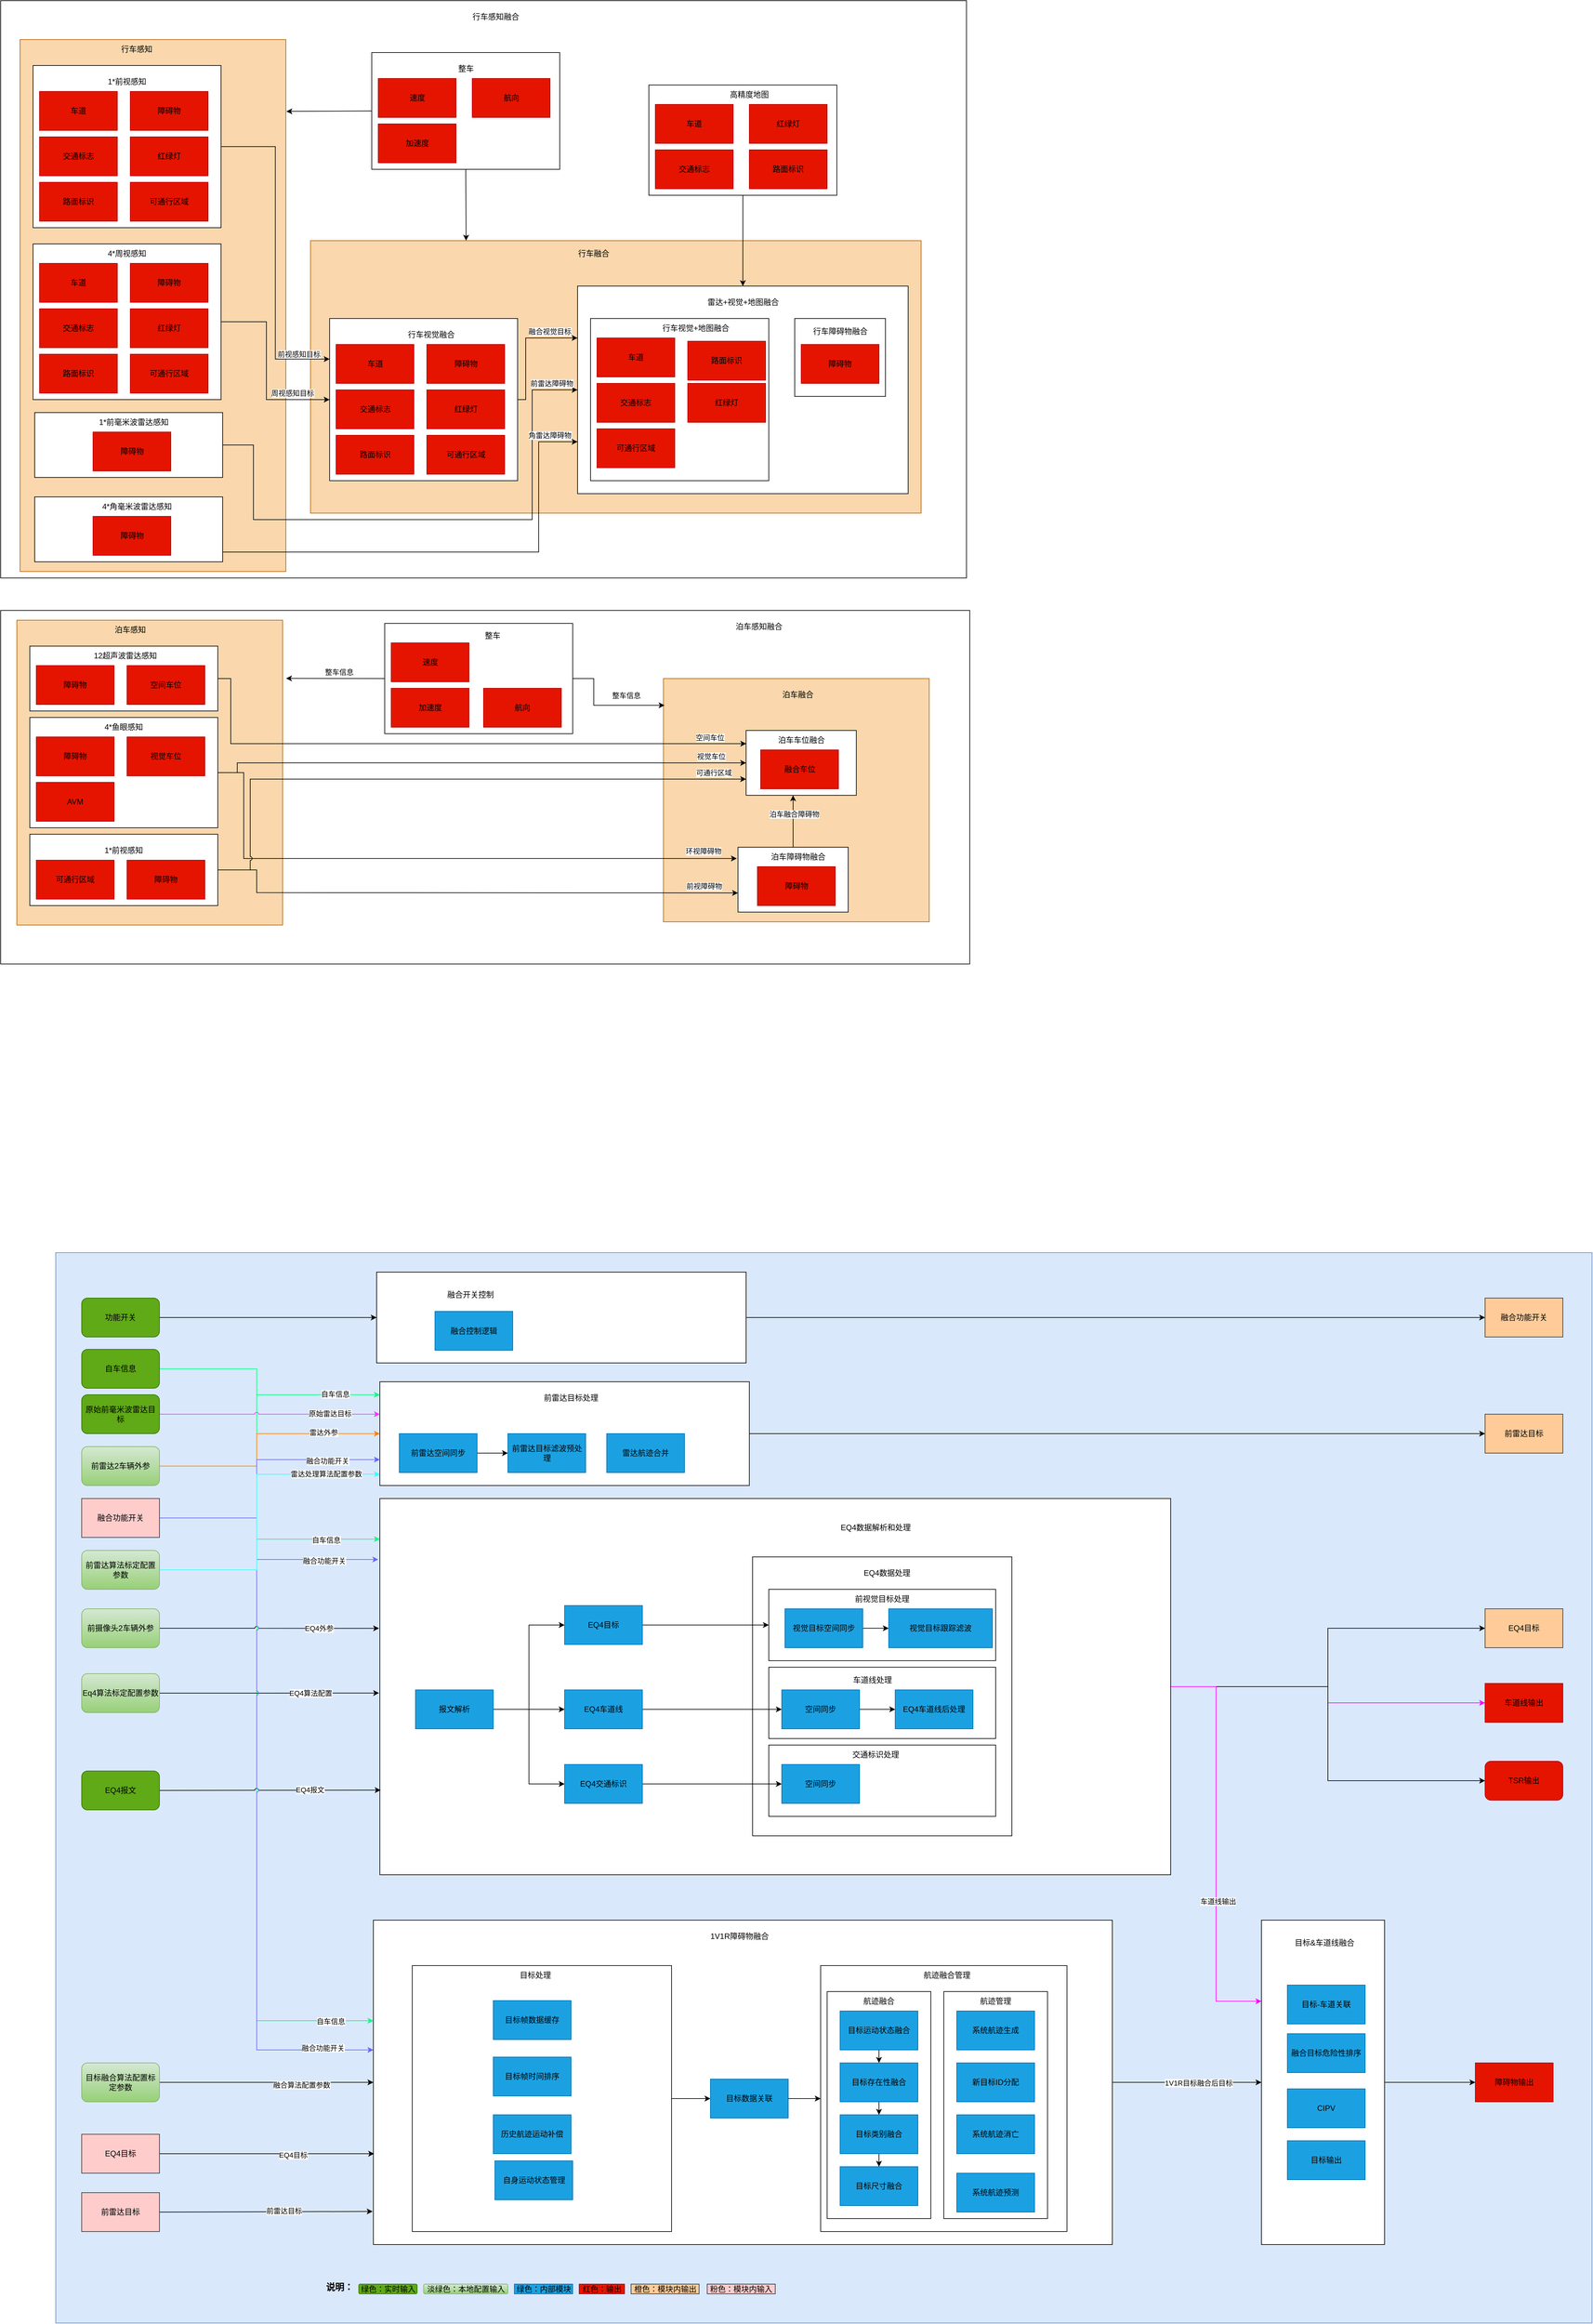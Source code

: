 <mxfile version="20.7.4" type="github">
  <diagram id="IhsJzOfJpi32SxIDnvag" name="第 1 页">
    <mxGraphModel dx="3383" dy="2043" grid="1" gridSize="10" guides="1" tooltips="1" connect="1" arrows="1" fold="1" page="1" pageScale="1" pageWidth="827" pageHeight="1169" math="0" shadow="0">
      <root>
        <mxCell id="0" />
        <mxCell id="1" parent="0" />
        <mxCell id="KagueDXsl2RoDiGK6Tea-347" value="" style="rounded=0;whiteSpace=wrap;html=1;fontColor=#000000;" vertex="1" parent="1">
          <mxGeometry x="-875" y="710" width="1495" height="545" as="geometry" />
        </mxCell>
        <mxCell id="KagueDXsl2RoDiGK6Tea-340" value="" style="rounded=0;whiteSpace=wrap;html=1;fillColor=#fad7ac;strokeColor=#b46504;" vertex="1" parent="1">
          <mxGeometry x="147.5" y="815" width="410" height="375" as="geometry" />
        </mxCell>
        <mxCell id="KagueDXsl2RoDiGK6Tea-313" value="" style="rounded=0;whiteSpace=wrap;html=1;fillColor=#fad7ac;strokeColor=#b46504;" vertex="1" parent="1">
          <mxGeometry x="-850" y="725" width="410" height="470" as="geometry" />
        </mxCell>
        <mxCell id="KagueDXsl2RoDiGK6Tea-310" value="" style="rounded=0;whiteSpace=wrap;html=1;fontColor=#000000;" vertex="1" parent="1">
          <mxGeometry x="-875" y="-230" width="1490" height="890" as="geometry" />
        </mxCell>
        <mxCell id="KagueDXsl2RoDiGK6Tea-283" value="" style="rounded=0;whiteSpace=wrap;html=1;fillColor=#fad7ac;strokeColor=#b46504;" vertex="1" parent="1">
          <mxGeometry x="-845" y="-170" width="410" height="820" as="geometry" />
        </mxCell>
        <mxCell id="KagueDXsl2RoDiGK6Tea-278" value="" style="rounded=0;whiteSpace=wrap;html=1;fillColor=#fad7ac;strokeColor=#b46504;" vertex="1" parent="1">
          <mxGeometry x="-397" y="140" width="942" height="420" as="geometry" />
        </mxCell>
        <mxCell id="KagueDXsl2RoDiGK6Tea-272" value="" style="rounded=0;whiteSpace=wrap;html=1;fontColor=#000000;" vertex="1" parent="1">
          <mxGeometry x="15" y="210" width="510" height="320" as="geometry" />
        </mxCell>
        <mxCell id="KagueDXsl2RoDiGK6Tea-3" value="" style="rounded=0;whiteSpace=wrap;html=1;fillColor=#dae8fc;strokeColor=#6c8ebf;" vertex="1" parent="1">
          <mxGeometry x="-790" y="1700" width="2370" height="1650" as="geometry" />
        </mxCell>
        <mxCell id="KagueDXsl2RoDiGK6Tea-4" style="edgeStyle=orthogonalEdgeStyle;rounded=0;jumpStyle=arc;orthogonalLoop=1;jettySize=auto;html=1;entryX=0;entryY=0.5;entryDx=0;entryDy=0;" edge="1" parent="1" source="KagueDXsl2RoDiGK6Tea-112" target="KagueDXsl2RoDiGK6Tea-104">
          <mxGeometry relative="1" as="geometry" />
        </mxCell>
        <mxCell id="KagueDXsl2RoDiGK6Tea-5" style="edgeStyle=orthogonalEdgeStyle;rounded=0;jumpStyle=arc;orthogonalLoop=1;jettySize=auto;html=1;entryX=0;entryY=0.5;entryDx=0;entryDy=0;" edge="1" parent="1" source="KagueDXsl2RoDiGK6Tea-6" target="KagueDXsl2RoDiGK6Tea-129">
          <mxGeometry relative="1" as="geometry">
            <mxPoint x="1555" y="1979" as="targetPoint" />
          </mxGeometry>
        </mxCell>
        <mxCell id="KagueDXsl2RoDiGK6Tea-6" value="" style="rounded=0;whiteSpace=wrap;html=1;" vertex="1" parent="1">
          <mxGeometry x="-290" y="1899" width="570" height="160" as="geometry" />
        </mxCell>
        <mxCell id="KagueDXsl2RoDiGK6Tea-7" style="edgeStyle=orthogonalEdgeStyle;rounded=0;orthogonalLoop=1;jettySize=auto;html=1;jumpStyle=arc;entryX=0;entryY=0.5;entryDx=0;entryDy=0;" edge="1" parent="1" source="KagueDXsl2RoDiGK6Tea-12" target="KagueDXsl2RoDiGK6Tea-128">
          <mxGeometry relative="1" as="geometry">
            <mxPoint x="1555" y="2279" as="targetPoint" />
          </mxGeometry>
        </mxCell>
        <mxCell id="KagueDXsl2RoDiGK6Tea-8" style="edgeStyle=orthogonalEdgeStyle;rounded=0;orthogonalLoop=1;jettySize=auto;html=1;entryX=0;entryY=0.5;entryDx=0;entryDy=0;jumpStyle=arc;strokeColor=#FF00FF;" edge="1" parent="1" source="KagueDXsl2RoDiGK6Tea-12" target="KagueDXsl2RoDiGK6Tea-51">
          <mxGeometry relative="1" as="geometry">
            <mxPoint x="1550" y="2399" as="targetPoint" />
          </mxGeometry>
        </mxCell>
        <mxCell id="KagueDXsl2RoDiGK6Tea-9" style="edgeStyle=orthogonalEdgeStyle;rounded=0;orthogonalLoop=1;jettySize=auto;html=1;entryX=0;entryY=0.5;entryDx=0;entryDy=0;jumpStyle=arc;" edge="1" parent="1" source="KagueDXsl2RoDiGK6Tea-12" target="KagueDXsl2RoDiGK6Tea-52">
          <mxGeometry relative="1" as="geometry" />
        </mxCell>
        <mxCell id="KagueDXsl2RoDiGK6Tea-10" style="edgeStyle=orthogonalEdgeStyle;rounded=0;jumpStyle=arc;orthogonalLoop=1;jettySize=auto;html=1;entryX=0;entryY=0.25;entryDx=0;entryDy=0;strokeColor=#FF00FF;" edge="1" parent="1" source="KagueDXsl2RoDiGK6Tea-12" target="KagueDXsl2RoDiGK6Tea-17">
          <mxGeometry relative="1" as="geometry">
            <Array as="points">
              <mxPoint x="1000" y="2369" />
              <mxPoint x="1000" y="2854" />
            </Array>
          </mxGeometry>
        </mxCell>
        <mxCell id="KagueDXsl2RoDiGK6Tea-11" value="车道线输出" style="edgeLabel;html=1;align=center;verticalAlign=middle;resizable=0;points=[];" vertex="1" connectable="0" parent="KagueDXsl2RoDiGK6Tea-10">
          <mxGeometry x="0.283" y="3" relative="1" as="geometry">
            <mxPoint as="offset" />
          </mxGeometry>
        </mxCell>
        <mxCell id="KagueDXsl2RoDiGK6Tea-12" value="" style="rounded=0;whiteSpace=wrap;html=1;" vertex="1" parent="1">
          <mxGeometry x="-290" y="2079" width="1220" height="580" as="geometry" />
        </mxCell>
        <mxCell id="KagueDXsl2RoDiGK6Tea-13" value="" style="rounded=0;whiteSpace=wrap;html=1;" vertex="1" parent="1">
          <mxGeometry x="285" y="2169" width="400" height="430" as="geometry" />
        </mxCell>
        <mxCell id="KagueDXsl2RoDiGK6Tea-14" value="" style="rounded=0;whiteSpace=wrap;html=1;fontColor=#000000;" vertex="1" parent="1">
          <mxGeometry x="310" y="2459" width="350" height="110" as="geometry" />
        </mxCell>
        <mxCell id="KagueDXsl2RoDiGK6Tea-15" value="" style="rounded=0;whiteSpace=wrap;html=1;fontColor=#000000;" vertex="1" parent="1">
          <mxGeometry x="310" y="2339" width="350" height="110" as="geometry" />
        </mxCell>
        <mxCell id="KagueDXsl2RoDiGK6Tea-16" style="edgeStyle=orthogonalEdgeStyle;rounded=0;orthogonalLoop=1;jettySize=auto;html=1;entryX=0;entryY=0.5;entryDx=0;entryDy=0;fontColor=#000000;jumpStyle=arc;" edge="1" parent="1" source="KagueDXsl2RoDiGK6Tea-17" target="KagueDXsl2RoDiGK6Tea-57">
          <mxGeometry relative="1" as="geometry" />
        </mxCell>
        <mxCell id="KagueDXsl2RoDiGK6Tea-17" value="" style="rounded=0;whiteSpace=wrap;html=1;fontColor=#000000;" vertex="1" parent="1">
          <mxGeometry x="1070" y="2729" width="190" height="500" as="geometry" />
        </mxCell>
        <mxCell id="KagueDXsl2RoDiGK6Tea-18" style="edgeStyle=orthogonalEdgeStyle;rounded=0;orthogonalLoop=1;jettySize=auto;html=1;entryX=0;entryY=0.5;entryDx=0;entryDy=0;fontColor=#000000;jumpStyle=arc;" edge="1" parent="1" source="KagueDXsl2RoDiGK6Tea-20" target="KagueDXsl2RoDiGK6Tea-17">
          <mxGeometry relative="1" as="geometry" />
        </mxCell>
        <mxCell id="KagueDXsl2RoDiGK6Tea-19" value="1V1R目标融合后目标" style="edgeLabel;html=1;align=center;verticalAlign=middle;resizable=0;points=[];" vertex="1" connectable="0" parent="KagueDXsl2RoDiGK6Tea-18">
          <mxGeometry x="0.153" y="-1" relative="1" as="geometry">
            <mxPoint as="offset" />
          </mxGeometry>
        </mxCell>
        <mxCell id="KagueDXsl2RoDiGK6Tea-20" value="" style="rounded=0;whiteSpace=wrap;html=1;fontColor=#000000;" vertex="1" parent="1">
          <mxGeometry x="-300" y="2729" width="1140" height="500" as="geometry" />
        </mxCell>
        <mxCell id="KagueDXsl2RoDiGK6Tea-21" style="edgeStyle=orthogonalEdgeStyle;rounded=0;orthogonalLoop=1;jettySize=auto;html=1;entryX=0;entryY=0.5;entryDx=0;entryDy=0;fontColor=#000000;" edge="1" parent="1" source="KagueDXsl2RoDiGK6Tea-22" target="KagueDXsl2RoDiGK6Tea-34">
          <mxGeometry relative="1" as="geometry" />
        </mxCell>
        <mxCell id="KagueDXsl2RoDiGK6Tea-22" value="" style="rounded=0;whiteSpace=wrap;html=1;fontColor=#000000;" vertex="1" parent="1">
          <mxGeometry x="-240" y="2799" width="400" height="410" as="geometry" />
        </mxCell>
        <mxCell id="KagueDXsl2RoDiGK6Tea-23" value="" style="rounded=0;whiteSpace=wrap;html=1;fontColor=#000000;" vertex="1" parent="1">
          <mxGeometry x="390" y="2799" width="380" height="410" as="geometry" />
        </mxCell>
        <mxCell id="KagueDXsl2RoDiGK6Tea-24" value="" style="rounded=0;whiteSpace=wrap;html=1;fontColor=#000000;" vertex="1" parent="1">
          <mxGeometry x="580" y="2839" width="160" height="350" as="geometry" />
        </mxCell>
        <mxCell id="KagueDXsl2RoDiGK6Tea-25" value="" style="rounded=0;whiteSpace=wrap;html=1;fontColor=#000000;" vertex="1" parent="1">
          <mxGeometry x="400" y="2839" width="160" height="350" as="geometry" />
        </mxCell>
        <mxCell id="KagueDXsl2RoDiGK6Tea-26" style="edgeStyle=orthogonalEdgeStyle;rounded=0;jumpStyle=arc;orthogonalLoop=1;jettySize=auto;html=1;exitX=1;exitY=0.5;exitDx=0;exitDy=0;strokeColor=#00FF80;" edge="1" parent="1" source="KagueDXsl2RoDiGK6Tea-32">
          <mxGeometry relative="1" as="geometry">
            <mxPoint x="-290" y="1919" as="targetPoint" />
            <Array as="points">
              <mxPoint x="-480" y="1879" />
              <mxPoint x="-480" y="1919" />
            </Array>
          </mxGeometry>
        </mxCell>
        <mxCell id="KagueDXsl2RoDiGK6Tea-27" value="自车信息" style="edgeLabel;html=1;align=center;verticalAlign=middle;resizable=0;points=[];" vertex="1" connectable="0" parent="KagueDXsl2RoDiGK6Tea-26">
          <mxGeometry x="0.636" y="1" relative="1" as="geometry">
            <mxPoint as="offset" />
          </mxGeometry>
        </mxCell>
        <mxCell id="KagueDXsl2RoDiGK6Tea-28" style="edgeStyle=orthogonalEdgeStyle;rounded=0;jumpStyle=arc;orthogonalLoop=1;jettySize=auto;html=1;entryX=0;entryY=0.108;entryDx=0;entryDy=0;entryPerimeter=0;strokeColor=#00FF80;" edge="1" parent="1" source="KagueDXsl2RoDiGK6Tea-32" target="KagueDXsl2RoDiGK6Tea-12">
          <mxGeometry relative="1" as="geometry">
            <Array as="points">
              <mxPoint x="-480" y="1879" />
              <mxPoint x="-480" y="2142" />
            </Array>
          </mxGeometry>
        </mxCell>
        <mxCell id="KagueDXsl2RoDiGK6Tea-29" value="自车信息" style="edgeLabel;html=1;align=center;verticalAlign=middle;resizable=0;points=[];" vertex="1" connectable="0" parent="KagueDXsl2RoDiGK6Tea-28">
          <mxGeometry x="0.722" y="-1" relative="1" as="geometry">
            <mxPoint as="offset" />
          </mxGeometry>
        </mxCell>
        <mxCell id="KagueDXsl2RoDiGK6Tea-30" style="edgeStyle=orthogonalEdgeStyle;rounded=0;jumpStyle=arc;orthogonalLoop=1;jettySize=auto;html=1;entryX=0;entryY=0.31;entryDx=0;entryDy=0;entryPerimeter=0;strokeColor=#00FF80;" edge="1" parent="1" source="KagueDXsl2RoDiGK6Tea-32" target="KagueDXsl2RoDiGK6Tea-20">
          <mxGeometry relative="1" as="geometry">
            <Array as="points">
              <mxPoint x="-480" y="1879" />
              <mxPoint x="-480" y="2884" />
            </Array>
          </mxGeometry>
        </mxCell>
        <mxCell id="KagueDXsl2RoDiGK6Tea-31" value="自车信息" style="edgeLabel;html=1;align=center;verticalAlign=middle;resizable=0;points=[];" vertex="1" connectable="0" parent="KagueDXsl2RoDiGK6Tea-30">
          <mxGeometry x="0.899" y="-1" relative="1" as="geometry">
            <mxPoint x="1" as="offset" />
          </mxGeometry>
        </mxCell>
        <mxCell id="KagueDXsl2RoDiGK6Tea-32" value="自车信息" style="rounded=1;whiteSpace=wrap;html=1;fillColor=#60a917;strokeColor=#2D7600;fontColor=#000000;" vertex="1" parent="1">
          <mxGeometry x="-750" y="1849" width="120" height="60" as="geometry" />
        </mxCell>
        <mxCell id="KagueDXsl2RoDiGK6Tea-33" style="edgeStyle=orthogonalEdgeStyle;rounded=0;orthogonalLoop=1;jettySize=auto;html=1;entryX=0;entryY=0.5;entryDx=0;entryDy=0;fontColor=#000000;" edge="1" parent="1" source="KagueDXsl2RoDiGK6Tea-34" target="KagueDXsl2RoDiGK6Tea-23">
          <mxGeometry relative="1" as="geometry" />
        </mxCell>
        <mxCell id="KagueDXsl2RoDiGK6Tea-34" value="目标数据关联" style="rounded=0;whiteSpace=wrap;html=1;fillColor=#1ba1e2;strokeColor=#006EAF;fontColor=#000000;" vertex="1" parent="1">
          <mxGeometry x="220" y="2974" width="120" height="60" as="geometry" />
        </mxCell>
        <mxCell id="KagueDXsl2RoDiGK6Tea-35" style="edgeStyle=orthogonalEdgeStyle;rounded=0;orthogonalLoop=1;jettySize=auto;html=1;entryX=0.5;entryY=0;entryDx=0;entryDy=0;fontColor=#000000;" edge="1" parent="1" source="KagueDXsl2RoDiGK6Tea-36" target="KagueDXsl2RoDiGK6Tea-38">
          <mxGeometry relative="1" as="geometry" />
        </mxCell>
        <mxCell id="KagueDXsl2RoDiGK6Tea-36" value="目标运动状态融合" style="rounded=0;whiteSpace=wrap;html=1;fillColor=#1ba1e2;strokeColor=#006EAF;fontColor=#000000;" vertex="1" parent="1">
          <mxGeometry x="420" y="2869" width="120" height="60" as="geometry" />
        </mxCell>
        <mxCell id="KagueDXsl2RoDiGK6Tea-37" style="edgeStyle=orthogonalEdgeStyle;rounded=0;orthogonalLoop=1;jettySize=auto;html=1;entryX=0.5;entryY=0;entryDx=0;entryDy=0;fontColor=#000000;" edge="1" parent="1" source="KagueDXsl2RoDiGK6Tea-38" target="KagueDXsl2RoDiGK6Tea-40">
          <mxGeometry relative="1" as="geometry" />
        </mxCell>
        <mxCell id="KagueDXsl2RoDiGK6Tea-38" value="目标存在性融合" style="rounded=0;whiteSpace=wrap;html=1;fillColor=#1ba1e2;strokeColor=#006EAF;fontColor=#000000;" vertex="1" parent="1">
          <mxGeometry x="420" y="2949" width="120" height="60" as="geometry" />
        </mxCell>
        <mxCell id="KagueDXsl2RoDiGK6Tea-39" style="edgeStyle=orthogonalEdgeStyle;rounded=0;orthogonalLoop=1;jettySize=auto;html=1;entryX=0.5;entryY=0;entryDx=0;entryDy=0;fontColor=#000000;" edge="1" parent="1" source="KagueDXsl2RoDiGK6Tea-40" target="KagueDXsl2RoDiGK6Tea-41">
          <mxGeometry relative="1" as="geometry" />
        </mxCell>
        <mxCell id="KagueDXsl2RoDiGK6Tea-40" value="目标类别融合" style="rounded=0;whiteSpace=wrap;html=1;fillColor=#1ba1e2;strokeColor=#006EAF;fontColor=#000000;" vertex="1" parent="1">
          <mxGeometry x="420" y="3029" width="120" height="60" as="geometry" />
        </mxCell>
        <mxCell id="KagueDXsl2RoDiGK6Tea-41" value="目标尺寸融合" style="rounded=0;whiteSpace=wrap;html=1;fillColor=#1ba1e2;strokeColor=#006EAF;fontColor=#000000;" vertex="1" parent="1">
          <mxGeometry x="420" y="3109" width="120" height="60" as="geometry" />
        </mxCell>
        <mxCell id="KagueDXsl2RoDiGK6Tea-42" value="航迹融合" style="text;html=1;strokeColor=none;fillColor=none;align=center;verticalAlign=middle;whiteSpace=wrap;rounded=0;fontColor=#000000;" vertex="1" parent="1">
          <mxGeometry x="450" y="2839" width="60" height="30" as="geometry" />
        </mxCell>
        <mxCell id="KagueDXsl2RoDiGK6Tea-43" value="系统航迹生成" style="rounded=0;whiteSpace=wrap;html=1;fillColor=#1ba1e2;strokeColor=#006EAF;fontColor=#000000;" vertex="1" parent="1">
          <mxGeometry x="600" y="2869" width="120" height="60" as="geometry" />
        </mxCell>
        <mxCell id="KagueDXsl2RoDiGK6Tea-44" value="新目标ID分配" style="rounded=0;whiteSpace=wrap;html=1;fillColor=#1ba1e2;strokeColor=#006EAF;fontColor=#000000;" vertex="1" parent="1">
          <mxGeometry x="600" y="2949" width="120" height="60" as="geometry" />
        </mxCell>
        <mxCell id="KagueDXsl2RoDiGK6Tea-45" value="系统航迹消亡" style="rounded=0;whiteSpace=wrap;html=1;fillColor=#1ba1e2;strokeColor=#006EAF;fontColor=#000000;" vertex="1" parent="1">
          <mxGeometry x="600" y="3029" width="120" height="60" as="geometry" />
        </mxCell>
        <mxCell id="KagueDXsl2RoDiGK6Tea-46" value="系统航迹预测" style="rounded=0;whiteSpace=wrap;html=1;fillColor=#1ba1e2;strokeColor=#006EAF;fontColor=#000000;" vertex="1" parent="1">
          <mxGeometry x="600" y="3119" width="120" height="60" as="geometry" />
        </mxCell>
        <mxCell id="KagueDXsl2RoDiGK6Tea-47" value="航迹管理" style="text;html=1;strokeColor=none;fillColor=none;align=center;verticalAlign=middle;whiteSpace=wrap;rounded=0;fontColor=#000000;" vertex="1" parent="1">
          <mxGeometry x="630" y="2839" width="60" height="30" as="geometry" />
        </mxCell>
        <mxCell id="KagueDXsl2RoDiGK6Tea-48" value="航迹融合管理" style="text;html=1;strokeColor=none;fillColor=none;align=center;verticalAlign=middle;whiteSpace=wrap;rounded=0;fontColor=#000000;" vertex="1" parent="1">
          <mxGeometry x="540" y="2799" width="90" height="30" as="geometry" />
        </mxCell>
        <mxCell id="KagueDXsl2RoDiGK6Tea-49" value="目标处理" style="text;html=1;strokeColor=none;fillColor=none;align=center;verticalAlign=middle;whiteSpace=wrap;rounded=0;fontColor=#000000;" vertex="1" parent="1">
          <mxGeometry x="-120" y="2799" width="140" height="30" as="geometry" />
        </mxCell>
        <mxCell id="KagueDXsl2RoDiGK6Tea-50" value="1V1R障碍物融合" style="text;html=1;strokeColor=none;fillColor=none;align=center;verticalAlign=middle;whiteSpace=wrap;rounded=0;fontColor=#000000;" vertex="1" parent="1">
          <mxGeometry x="210" y="2739" width="110" height="30" as="geometry" />
        </mxCell>
        <mxCell id="KagueDXsl2RoDiGK6Tea-51" value="车道线输出" style="rounded=0;whiteSpace=wrap;html=1;fillColor=#e51400;strokeColor=#B20000;fontColor=#000000;" vertex="1" parent="1">
          <mxGeometry x="1415" y="2364" width="120" height="60" as="geometry" />
        </mxCell>
        <mxCell id="KagueDXsl2RoDiGK6Tea-52" value="TSR输出" style="rounded=1;whiteSpace=wrap;html=1;fillColor=#e51400;strokeColor=#B20000;fontColor=#000000;" vertex="1" parent="1">
          <mxGeometry x="1415" y="2484" width="120" height="60" as="geometry" />
        </mxCell>
        <mxCell id="KagueDXsl2RoDiGK6Tea-53" value="目标-车道关联" style="rounded=0;whiteSpace=wrap;html=1;fillColor=#1ba1e2;strokeColor=#006EAF;fontColor=#000000;" vertex="1" parent="1">
          <mxGeometry x="1110" y="2829" width="120" height="60" as="geometry" />
        </mxCell>
        <mxCell id="KagueDXsl2RoDiGK6Tea-54" value="融合目标危险性排序" style="rounded=0;whiteSpace=wrap;html=1;fillColor=#1ba1e2;strokeColor=#006EAF;fontColor=#000000;" vertex="1" parent="1">
          <mxGeometry x="1110" y="2904" width="120" height="60" as="geometry" />
        </mxCell>
        <mxCell id="KagueDXsl2RoDiGK6Tea-55" value="CIPV" style="rounded=0;whiteSpace=wrap;html=1;fillColor=#1ba1e2;strokeColor=#006EAF;fontColor=#000000;" vertex="1" parent="1">
          <mxGeometry x="1110" y="2989" width="120" height="60" as="geometry" />
        </mxCell>
        <mxCell id="KagueDXsl2RoDiGK6Tea-56" value="目标输出" style="rounded=0;whiteSpace=wrap;html=1;fillColor=#1ba1e2;strokeColor=#006EAF;fontColor=#000000;" vertex="1" parent="1">
          <mxGeometry x="1110" y="3069" width="120" height="60" as="geometry" />
        </mxCell>
        <mxCell id="KagueDXsl2RoDiGK6Tea-57" value="障碍物输出" style="rounded=0;whiteSpace=wrap;html=1;fillColor=#e51400;strokeColor=#B20000;fontColor=#000000;" vertex="1" parent="1">
          <mxGeometry x="1400" y="2949" width="120" height="60" as="geometry" />
        </mxCell>
        <mxCell id="KagueDXsl2RoDiGK6Tea-58" value="目标&amp;amp;车道线融合" style="text;html=1;strokeColor=none;fillColor=none;align=center;verticalAlign=middle;whiteSpace=wrap;rounded=0;fontColor=#000000;" vertex="1" parent="1">
          <mxGeometry x="1120" y="2749" width="95" height="30" as="geometry" />
        </mxCell>
        <mxCell id="KagueDXsl2RoDiGK6Tea-59" value="绿色：实时输入" style="rounded=1;whiteSpace=wrap;html=1;fillColor=#60a917;strokeColor=#2D7600;fontColor=#000000;" vertex="1" parent="1">
          <mxGeometry x="-322.5" y="3290" width="90" height="15" as="geometry" />
        </mxCell>
        <mxCell id="KagueDXsl2RoDiGK6Tea-60" value="绿色：内部模块" style="rounded=0;whiteSpace=wrap;html=1;fillColor=#1ba1e2;strokeColor=#006EAF;fontColor=#000000;" vertex="1" parent="1">
          <mxGeometry x="-82.5" y="3290" width="90" height="15" as="geometry" />
        </mxCell>
        <mxCell id="KagueDXsl2RoDiGK6Tea-61" value="红色：输出" style="rounded=0;whiteSpace=wrap;html=1;fillColor=#e51400;strokeColor=#B20000;fontColor=#000000;" vertex="1" parent="1">
          <mxGeometry x="17.5" y="3290" width="70" height="15" as="geometry" />
        </mxCell>
        <mxCell id="KagueDXsl2RoDiGK6Tea-62" value="&lt;b style=&quot;font-size: 14px;&quot;&gt;&lt;font style=&quot;font-size: 14px;&quot;&gt;说明：&lt;br style=&quot;font-size: 14px;&quot;&gt;&lt;/font&gt;&lt;/b&gt;" style="text;html=1;strokeColor=none;fillColor=none;align=center;verticalAlign=middle;whiteSpace=wrap;rounded=0;fontSize=14;fontColor=#000000;" vertex="1" parent="1">
          <mxGeometry x="-382.5" y="3280" width="60" height="30" as="geometry" />
        </mxCell>
        <mxCell id="KagueDXsl2RoDiGK6Tea-63" style="edgeStyle=orthogonalEdgeStyle;rounded=0;jumpStyle=arc;orthogonalLoop=1;jettySize=auto;html=1;entryX=-0.001;entryY=0.345;entryDx=0;entryDy=0;entryPerimeter=0;" edge="1" parent="1" source="KagueDXsl2RoDiGK6Tea-65" target="KagueDXsl2RoDiGK6Tea-12">
          <mxGeometry relative="1" as="geometry" />
        </mxCell>
        <mxCell id="KagueDXsl2RoDiGK6Tea-64" value="EQ4外参" style="edgeLabel;html=1;align=center;verticalAlign=middle;resizable=0;points=[];" vertex="1" connectable="0" parent="KagueDXsl2RoDiGK6Tea-63">
          <mxGeometry x="0.451" relative="1" as="geometry">
            <mxPoint as="offset" />
          </mxGeometry>
        </mxCell>
        <mxCell id="KagueDXsl2RoDiGK6Tea-65" value="前摄像头2车辆外参" style="rounded=1;whiteSpace=wrap;html=1;fillColor=#d5e8d4;strokeColor=#82b366;gradientColor=#97d077;" vertex="1" parent="1">
          <mxGeometry x="-750" y="2249" width="120" height="60" as="geometry" />
        </mxCell>
        <mxCell id="KagueDXsl2RoDiGK6Tea-66" style="edgeStyle=orthogonalEdgeStyle;rounded=0;jumpStyle=arc;orthogonalLoop=1;jettySize=auto;html=1;entryX=0;entryY=0.5;entryDx=0;entryDy=0;strokeColor=#FF8000;" edge="1" parent="1" source="KagueDXsl2RoDiGK6Tea-68" target="KagueDXsl2RoDiGK6Tea-6">
          <mxGeometry relative="1" as="geometry">
            <Array as="points">
              <mxPoint x="-480" y="2029" />
              <mxPoint x="-480" y="1979" />
            </Array>
          </mxGeometry>
        </mxCell>
        <mxCell id="KagueDXsl2RoDiGK6Tea-67" value="雷达外参" style="edgeLabel;html=1;align=center;verticalAlign=middle;resizable=0;points=[];" vertex="1" connectable="0" parent="KagueDXsl2RoDiGK6Tea-66">
          <mxGeometry x="0.553" y="2" relative="1" as="geometry">
            <mxPoint as="offset" />
          </mxGeometry>
        </mxCell>
        <mxCell id="KagueDXsl2RoDiGK6Tea-68" value="前雷达2车辆外参" style="rounded=1;whiteSpace=wrap;html=1;fillColor=#d5e8d4;strokeColor=#82b366;gradientColor=#97d077;" vertex="1" parent="1">
          <mxGeometry x="-750" y="1999" width="120" height="60" as="geometry" />
        </mxCell>
        <mxCell id="KagueDXsl2RoDiGK6Tea-69" style="edgeStyle=orthogonalEdgeStyle;rounded=0;jumpStyle=arc;orthogonalLoop=1;jettySize=auto;html=1;entryX=0;entryY=0.5;entryDx=0;entryDy=0;strokeColor=#000000;" edge="1" parent="1" source="KagueDXsl2RoDiGK6Tea-71" target="KagueDXsl2RoDiGK6Tea-20">
          <mxGeometry relative="1" as="geometry" />
        </mxCell>
        <mxCell id="KagueDXsl2RoDiGK6Tea-70" value="融合算法配置参数" style="edgeLabel;html=1;align=center;verticalAlign=middle;resizable=0;points=[];" vertex="1" connectable="0" parent="KagueDXsl2RoDiGK6Tea-69">
          <mxGeometry x="0.327" y="-4" relative="1" as="geometry">
            <mxPoint as="offset" />
          </mxGeometry>
        </mxCell>
        <mxCell id="KagueDXsl2RoDiGK6Tea-71" value="目标融合算法配置标定参数" style="rounded=1;whiteSpace=wrap;html=1;fillColor=#d5e8d4;strokeColor=#82b366;gradientColor=#97d077;" vertex="1" parent="1">
          <mxGeometry x="-750" y="2949" width="120" height="60" as="geometry" />
        </mxCell>
        <mxCell id="KagueDXsl2RoDiGK6Tea-72" value="淡绿色：本地配置输入" style="rounded=1;whiteSpace=wrap;html=1;fillColor=#d5e8d4;strokeColor=#82b366;gradientColor=#97d077;" vertex="1" parent="1">
          <mxGeometry x="-222.5" y="3290" width="130" height="15" as="geometry" />
        </mxCell>
        <mxCell id="KagueDXsl2RoDiGK6Tea-73" style="edgeStyle=orthogonalEdgeStyle;rounded=0;jumpStyle=arc;orthogonalLoop=1;jettySize=auto;html=1;entryX=0.001;entryY=0.775;entryDx=0;entryDy=0;entryPerimeter=0;" edge="1" parent="1" source="KagueDXsl2RoDiGK6Tea-75" target="KagueDXsl2RoDiGK6Tea-12">
          <mxGeometry relative="1" as="geometry" />
        </mxCell>
        <mxCell id="KagueDXsl2RoDiGK6Tea-74" value="EQ4报文" style="edgeLabel;html=1;align=center;verticalAlign=middle;resizable=0;points=[];" vertex="1" connectable="0" parent="KagueDXsl2RoDiGK6Tea-73">
          <mxGeometry x="0.357" y="1" relative="1" as="geometry">
            <mxPoint as="offset" />
          </mxGeometry>
        </mxCell>
        <mxCell id="KagueDXsl2RoDiGK6Tea-75" value="EQ4报文" style="rounded=1;whiteSpace=wrap;html=1;fillColor=#60a917;strokeColor=#2D7600;fontColor=#000000;" vertex="1" parent="1">
          <mxGeometry x="-750" y="2499" width="120" height="60" as="geometry" />
        </mxCell>
        <mxCell id="KagueDXsl2RoDiGK6Tea-76" style="edgeStyle=orthogonalEdgeStyle;rounded=0;orthogonalLoop=1;jettySize=auto;html=1;entryX=0;entryY=0.5;entryDx=0;entryDy=0;" edge="1" parent="1" source="KagueDXsl2RoDiGK6Tea-79" target="KagueDXsl2RoDiGK6Tea-81">
          <mxGeometry relative="1" as="geometry" />
        </mxCell>
        <mxCell id="KagueDXsl2RoDiGK6Tea-77" style="edgeStyle=orthogonalEdgeStyle;rounded=0;orthogonalLoop=1;jettySize=auto;html=1;entryX=0;entryY=0.5;entryDx=0;entryDy=0;" edge="1" parent="1" source="KagueDXsl2RoDiGK6Tea-79" target="KagueDXsl2RoDiGK6Tea-83">
          <mxGeometry relative="1" as="geometry" />
        </mxCell>
        <mxCell id="KagueDXsl2RoDiGK6Tea-78" style="edgeStyle=orthogonalEdgeStyle;rounded=0;orthogonalLoop=1;jettySize=auto;html=1;entryX=0;entryY=0.5;entryDx=0;entryDy=0;" edge="1" parent="1" source="KagueDXsl2RoDiGK6Tea-79" target="KagueDXsl2RoDiGK6Tea-85">
          <mxGeometry relative="1" as="geometry" />
        </mxCell>
        <mxCell id="KagueDXsl2RoDiGK6Tea-79" value="报文解析" style="rounded=0;whiteSpace=wrap;html=1;fillColor=#1ba1e2;strokeColor=#006EAF;fontColor=#000000;" vertex="1" parent="1">
          <mxGeometry x="-235" y="2374" width="120" height="60" as="geometry" />
        </mxCell>
        <mxCell id="KagueDXsl2RoDiGK6Tea-80" style="edgeStyle=orthogonalEdgeStyle;rounded=0;orthogonalLoop=1;jettySize=auto;html=1;entryX=0;entryY=0.5;entryDx=0;entryDy=0;" edge="1" parent="1" source="KagueDXsl2RoDiGK6Tea-81" target="KagueDXsl2RoDiGK6Tea-86">
          <mxGeometry relative="1" as="geometry" />
        </mxCell>
        <mxCell id="KagueDXsl2RoDiGK6Tea-81" value="EQ4目标" style="rounded=0;whiteSpace=wrap;html=1;fillColor=#1ba1e2;strokeColor=#006EAF;fontColor=#000000;" vertex="1" parent="1">
          <mxGeometry x="-5" y="2244" width="120" height="60" as="geometry" />
        </mxCell>
        <mxCell id="KagueDXsl2RoDiGK6Tea-82" style="edgeStyle=orthogonalEdgeStyle;rounded=0;orthogonalLoop=1;jettySize=auto;html=1;entryX=0;entryY=0.5;entryDx=0;entryDy=0;" edge="1" parent="1" source="KagueDXsl2RoDiGK6Tea-83" target="KagueDXsl2RoDiGK6Tea-93">
          <mxGeometry relative="1" as="geometry" />
        </mxCell>
        <mxCell id="KagueDXsl2RoDiGK6Tea-83" value="EQ4车道线" style="rounded=0;whiteSpace=wrap;html=1;fillColor=#1ba1e2;strokeColor=#006EAF;fontColor=#000000;" vertex="1" parent="1">
          <mxGeometry x="-5" y="2374" width="120" height="60" as="geometry" />
        </mxCell>
        <mxCell id="KagueDXsl2RoDiGK6Tea-84" style="edgeStyle=orthogonalEdgeStyle;rounded=0;orthogonalLoop=1;jettySize=auto;html=1;" edge="1" parent="1" source="KagueDXsl2RoDiGK6Tea-85" target="KagueDXsl2RoDiGK6Tea-94">
          <mxGeometry relative="1" as="geometry" />
        </mxCell>
        <mxCell id="KagueDXsl2RoDiGK6Tea-85" value="EQ4交通标识" style="rounded=0;whiteSpace=wrap;html=1;fillColor=#1ba1e2;strokeColor=#006EAF;fontColor=#000000;" vertex="1" parent="1">
          <mxGeometry x="-5" y="2489" width="120" height="60" as="geometry" />
        </mxCell>
        <mxCell id="KagueDXsl2RoDiGK6Tea-86" value="" style="rounded=0;whiteSpace=wrap;html=1;fontColor=#000000;" vertex="1" parent="1">
          <mxGeometry x="310" y="2219" width="350" height="110" as="geometry" />
        </mxCell>
        <mxCell id="KagueDXsl2RoDiGK6Tea-87" value="视觉目标跟踪滤波" style="rounded=0;whiteSpace=wrap;html=1;fillColor=#1ba1e2;strokeColor=#006EAF;fontColor=#000000;" vertex="1" parent="1">
          <mxGeometry x="495" y="2249" width="160" height="60" as="geometry" />
        </mxCell>
        <mxCell id="KagueDXsl2RoDiGK6Tea-88" style="edgeStyle=orthogonalEdgeStyle;rounded=0;orthogonalLoop=1;jettySize=auto;html=1;entryX=0;entryY=0.5;entryDx=0;entryDy=0;" edge="1" parent="1" source="KagueDXsl2RoDiGK6Tea-89" target="KagueDXsl2RoDiGK6Tea-87">
          <mxGeometry relative="1" as="geometry" />
        </mxCell>
        <mxCell id="KagueDXsl2RoDiGK6Tea-89" value="视觉目标空间同步" style="rounded=0;whiteSpace=wrap;html=1;fillColor=#1ba1e2;strokeColor=#006EAF;fontColor=#000000;" vertex="1" parent="1">
          <mxGeometry x="335" y="2249" width="120" height="60" as="geometry" />
        </mxCell>
        <mxCell id="KagueDXsl2RoDiGK6Tea-90" value="前视觉目标处理" style="text;html=1;strokeColor=none;fillColor=none;align=center;verticalAlign=middle;whiteSpace=wrap;rounded=0;fontColor=#000000;" vertex="1" parent="1">
          <mxGeometry x="440" y="2219" width="90" height="30" as="geometry" />
        </mxCell>
        <mxCell id="KagueDXsl2RoDiGK6Tea-91" value="EQ4车道线后处理" style="rounded=0;whiteSpace=wrap;html=1;fillColor=#1ba1e2;strokeColor=#006EAF;fontColor=#000000;" vertex="1" parent="1">
          <mxGeometry x="505" y="2374" width="120" height="60" as="geometry" />
        </mxCell>
        <mxCell id="KagueDXsl2RoDiGK6Tea-92" value="" style="edgeStyle=orthogonalEdgeStyle;rounded=0;orthogonalLoop=1;jettySize=auto;html=1;" edge="1" parent="1" source="KagueDXsl2RoDiGK6Tea-93" target="KagueDXsl2RoDiGK6Tea-91">
          <mxGeometry relative="1" as="geometry" />
        </mxCell>
        <mxCell id="KagueDXsl2RoDiGK6Tea-93" value="空间同步" style="rounded=0;whiteSpace=wrap;html=1;fillColor=#1ba1e2;strokeColor=#006EAF;fontColor=#000000;" vertex="1" parent="1">
          <mxGeometry x="330" y="2374" width="120" height="60" as="geometry" />
        </mxCell>
        <mxCell id="KagueDXsl2RoDiGK6Tea-94" value="空间同步" style="rounded=0;whiteSpace=wrap;html=1;fillColor=#1ba1e2;strokeColor=#006EAF;fontColor=#000000;" vertex="1" parent="1">
          <mxGeometry x="330" y="2489" width="120" height="60" as="geometry" />
        </mxCell>
        <mxCell id="KagueDXsl2RoDiGK6Tea-95" value="车道线处理" style="text;html=1;strokeColor=none;fillColor=none;align=center;verticalAlign=middle;whiteSpace=wrap;rounded=0;fontColor=#000000;" vertex="1" parent="1">
          <mxGeometry x="425" y="2344" width="90" height="30" as="geometry" />
        </mxCell>
        <mxCell id="KagueDXsl2RoDiGK6Tea-96" value="交通标识处理" style="text;html=1;strokeColor=none;fillColor=none;align=center;verticalAlign=middle;whiteSpace=wrap;rounded=0;fontColor=#000000;" vertex="1" parent="1">
          <mxGeometry x="430" y="2459" width="90" height="30" as="geometry" />
        </mxCell>
        <mxCell id="KagueDXsl2RoDiGK6Tea-97" value="EQ4数据处理" style="text;html=1;strokeColor=none;fillColor=none;align=center;verticalAlign=middle;whiteSpace=wrap;rounded=0;" vertex="1" parent="1">
          <mxGeometry x="450" y="2179" width="85" height="30" as="geometry" />
        </mxCell>
        <mxCell id="KagueDXsl2RoDiGK6Tea-98" value="EQ4数据解析和处理" style="text;html=1;strokeColor=none;fillColor=none;align=center;verticalAlign=middle;whiteSpace=wrap;rounded=0;" vertex="1" parent="1">
          <mxGeometry x="285" y="2069" width="380" height="110" as="geometry" />
        </mxCell>
        <mxCell id="KagueDXsl2RoDiGK6Tea-99" style="edgeStyle=orthogonalEdgeStyle;rounded=0;orthogonalLoop=1;jettySize=auto;html=1;entryX=-0.001;entryY=0.517;entryDx=0;entryDy=0;entryPerimeter=0;" edge="1" parent="1" source="KagueDXsl2RoDiGK6Tea-101" target="KagueDXsl2RoDiGK6Tea-12">
          <mxGeometry relative="1" as="geometry">
            <mxPoint x="-340" y="2319" as="targetPoint" />
          </mxGeometry>
        </mxCell>
        <mxCell id="KagueDXsl2RoDiGK6Tea-100" value="EQ4算法配置" style="edgeLabel;html=1;align=center;verticalAlign=middle;resizable=0;points=[];" vertex="1" connectable="0" parent="KagueDXsl2RoDiGK6Tea-99">
          <mxGeometry x="0.374" relative="1" as="geometry">
            <mxPoint as="offset" />
          </mxGeometry>
        </mxCell>
        <mxCell id="KagueDXsl2RoDiGK6Tea-101" value="Eq4算法标定配置参数" style="rounded=1;whiteSpace=wrap;html=1;fillColor=#d5e8d4;strokeColor=#82b366;gradientColor=#97d077;" vertex="1" parent="1">
          <mxGeometry x="-750" y="2349" width="120" height="60" as="geometry" />
        </mxCell>
        <mxCell id="KagueDXsl2RoDiGK6Tea-102" style="edgeStyle=orthogonalEdgeStyle;rounded=0;jumpStyle=arc;orthogonalLoop=1;jettySize=auto;html=1;entryX=0;entryY=0.5;entryDx=0;entryDy=0;" edge="1" parent="1" source="KagueDXsl2RoDiGK6Tea-103" target="KagueDXsl2RoDiGK6Tea-112">
          <mxGeometry relative="1" as="geometry" />
        </mxCell>
        <mxCell id="KagueDXsl2RoDiGK6Tea-103" value="功能开关" style="rounded=1;whiteSpace=wrap;html=1;fillColor=#60a917;strokeColor=#2D7600;fontColor=#000000;" vertex="1" parent="1">
          <mxGeometry x="-750" y="1770" width="120" height="60" as="geometry" />
        </mxCell>
        <mxCell id="KagueDXsl2RoDiGK6Tea-104" value="融合功能开关" style="rounded=0;whiteSpace=wrap;html=1;fillColor=#ffcc99;strokeColor=#36393d;" vertex="1" parent="1">
          <mxGeometry x="1415" y="1770" width="120" height="60" as="geometry" />
        </mxCell>
        <mxCell id="KagueDXsl2RoDiGK6Tea-105" style="edgeStyle=orthogonalEdgeStyle;rounded=0;jumpStyle=arc;orthogonalLoop=1;jettySize=auto;html=1;strokeColor=#FF33FF;" edge="1" parent="1" source="KagueDXsl2RoDiGK6Tea-107">
          <mxGeometry relative="1" as="geometry">
            <mxPoint x="-290" y="1949" as="targetPoint" />
            <Array as="points">
              <mxPoint x="-291" y="1949" />
            </Array>
          </mxGeometry>
        </mxCell>
        <mxCell id="KagueDXsl2RoDiGK6Tea-106" value="原始雷达目标" style="edgeLabel;html=1;align=center;verticalAlign=middle;resizable=0;points=[];" vertex="1" connectable="0" parent="KagueDXsl2RoDiGK6Tea-105">
          <mxGeometry x="0.544" y="1" relative="1" as="geometry">
            <mxPoint as="offset" />
          </mxGeometry>
        </mxCell>
        <mxCell id="KagueDXsl2RoDiGK6Tea-107" value="原始前毫米波雷达目标" style="rounded=1;whiteSpace=wrap;html=1;fillColor=#60a917;strokeColor=#2D7600;fontColor=#000000;" vertex="1" parent="1">
          <mxGeometry x="-750" y="1919" width="120" height="60" as="geometry" />
        </mxCell>
        <mxCell id="KagueDXsl2RoDiGK6Tea-108" value="前雷达目标滤波预处理" style="rounded=0;whiteSpace=wrap;html=1;fillColor=#1ba1e2;strokeColor=#006EAF;fontColor=#000000;" vertex="1" parent="1">
          <mxGeometry x="-92.5" y="1979" width="120" height="60" as="geometry" />
        </mxCell>
        <mxCell id="KagueDXsl2RoDiGK6Tea-109" value="" style="edgeStyle=orthogonalEdgeStyle;rounded=0;jumpStyle=arc;orthogonalLoop=1;jettySize=auto;html=1;" edge="1" parent="1" source="KagueDXsl2RoDiGK6Tea-110" target="KagueDXsl2RoDiGK6Tea-108">
          <mxGeometry relative="1" as="geometry" />
        </mxCell>
        <mxCell id="KagueDXsl2RoDiGK6Tea-110" value="前雷达空间同步" style="rounded=0;whiteSpace=wrap;html=1;fillColor=#1ba1e2;strokeColor=#006EAF;fontColor=#000000;" vertex="1" parent="1">
          <mxGeometry x="-260" y="1979" width="120" height="60" as="geometry" />
        </mxCell>
        <mxCell id="KagueDXsl2RoDiGK6Tea-111" value="前雷达目标处理" style="text;html=1;strokeColor=none;fillColor=none;align=center;verticalAlign=middle;whiteSpace=wrap;rounded=0;fontColor=#000000;" vertex="1" parent="1">
          <mxGeometry x="-40" y="1909" width="90" height="30" as="geometry" />
        </mxCell>
        <mxCell id="KagueDXsl2RoDiGK6Tea-112" value="" style="rounded=0;whiteSpace=wrap;html=1;" vertex="1" parent="1">
          <mxGeometry x="-295" y="1730" width="570" height="140" as="geometry" />
        </mxCell>
        <mxCell id="KagueDXsl2RoDiGK6Tea-113" value="融合控制逻辑" style="rounded=0;whiteSpace=wrap;html=1;fillColor=#1ba1e2;strokeColor=#006EAF;fontColor=#000000;" vertex="1" parent="1">
          <mxGeometry x="-205" y="1790.5" width="120" height="60" as="geometry" />
        </mxCell>
        <mxCell id="KagueDXsl2RoDiGK6Tea-114" value="融合开关控制" style="text;html=1;strokeColor=none;fillColor=none;align=center;verticalAlign=middle;whiteSpace=wrap;rounded=0;fontColor=#000000;" vertex="1" parent="1">
          <mxGeometry x="-195" y="1749.5" width="90" height="30" as="geometry" />
        </mxCell>
        <mxCell id="KagueDXsl2RoDiGK6Tea-115" style="edgeStyle=orthogonalEdgeStyle;rounded=0;jumpStyle=arc;orthogonalLoop=1;jettySize=auto;html=1;entryX=0;entryY=0.75;entryDx=0;entryDy=0;fillColor=#cdeb8b;strokeColor=#6666FF;" edge="1" parent="1" source="KagueDXsl2RoDiGK6Tea-121" target="KagueDXsl2RoDiGK6Tea-6">
          <mxGeometry relative="1" as="geometry">
            <mxPoint x="-820" y="2129" as="targetPoint" />
            <Array as="points">
              <mxPoint x="-480" y="2109" />
              <mxPoint x="-480" y="2019" />
            </Array>
          </mxGeometry>
        </mxCell>
        <mxCell id="KagueDXsl2RoDiGK6Tea-116" value="融合功能开关" style="edgeLabel;html=1;align=center;verticalAlign=middle;resizable=0;points=[];" vertex="1" connectable="0" parent="KagueDXsl2RoDiGK6Tea-115">
          <mxGeometry x="0.62" y="-2" relative="1" as="geometry">
            <mxPoint as="offset" />
          </mxGeometry>
        </mxCell>
        <mxCell id="KagueDXsl2RoDiGK6Tea-117" style="edgeStyle=orthogonalEdgeStyle;rounded=0;jumpStyle=arc;orthogonalLoop=1;jettySize=auto;html=1;entryX=-0.002;entryY=0.162;entryDx=0;entryDy=0;entryPerimeter=0;strokeColor=#6666FF;" edge="1" parent="1" source="KagueDXsl2RoDiGK6Tea-121" target="KagueDXsl2RoDiGK6Tea-12">
          <mxGeometry relative="1" as="geometry">
            <Array as="points">
              <mxPoint x="-480" y="2109" />
              <mxPoint x="-480" y="2173" />
            </Array>
          </mxGeometry>
        </mxCell>
        <mxCell id="KagueDXsl2RoDiGK6Tea-118" value="融合功能开关" style="edgeLabel;html=1;align=center;verticalAlign=middle;resizable=0;points=[];" vertex="1" connectable="0" parent="KagueDXsl2RoDiGK6Tea-117">
          <mxGeometry x="0.581" y="-2" relative="1" as="geometry">
            <mxPoint as="offset" />
          </mxGeometry>
        </mxCell>
        <mxCell id="KagueDXsl2RoDiGK6Tea-119" style="edgeStyle=orthogonalEdgeStyle;rounded=0;jumpStyle=arc;orthogonalLoop=1;jettySize=auto;html=1;entryX=0;entryY=0.4;entryDx=0;entryDy=0;entryPerimeter=0;strokeColor=#6666FF;" edge="1" parent="1" source="KagueDXsl2RoDiGK6Tea-121" target="KagueDXsl2RoDiGK6Tea-20">
          <mxGeometry relative="1" as="geometry">
            <Array as="points">
              <mxPoint x="-480" y="2109" />
              <mxPoint x="-480" y="2929" />
            </Array>
          </mxGeometry>
        </mxCell>
        <mxCell id="KagueDXsl2RoDiGK6Tea-120" value="融合功能开关" style="edgeLabel;html=1;align=center;verticalAlign=middle;resizable=0;points=[];" vertex="1" connectable="0" parent="KagueDXsl2RoDiGK6Tea-119">
          <mxGeometry x="0.864" y="3" relative="1" as="geometry">
            <mxPoint as="offset" />
          </mxGeometry>
        </mxCell>
        <mxCell id="KagueDXsl2RoDiGK6Tea-121" value="融合功能开关" style="rounded=0;whiteSpace=wrap;html=1;fillColor=#ffcccc;strokeColor=#36393d;" vertex="1" parent="1">
          <mxGeometry x="-750" y="2079" width="120" height="60" as="geometry" />
        </mxCell>
        <mxCell id="KagueDXsl2RoDiGK6Tea-122" style="edgeStyle=orthogonalEdgeStyle;rounded=0;jumpStyle=arc;orthogonalLoop=1;jettySize=auto;html=1;strokeColor=#33FFFF;entryX=0;entryY=0.891;entryDx=0;entryDy=0;entryPerimeter=0;" edge="1" parent="1" source="KagueDXsl2RoDiGK6Tea-124" target="KagueDXsl2RoDiGK6Tea-6">
          <mxGeometry relative="1" as="geometry">
            <mxPoint x="-300" y="2039" as="targetPoint" />
            <Array as="points">
              <mxPoint x="-480" y="2189" />
              <mxPoint x="-480" y="2042" />
            </Array>
          </mxGeometry>
        </mxCell>
        <mxCell id="KagueDXsl2RoDiGK6Tea-123" value="雷达处理算法配置参数" style="edgeLabel;html=1;align=center;verticalAlign=middle;resizable=0;points=[];" vertex="1" connectable="0" parent="KagueDXsl2RoDiGK6Tea-122">
          <mxGeometry x="0.659" y="1" relative="1" as="geometry">
            <mxPoint as="offset" />
          </mxGeometry>
        </mxCell>
        <mxCell id="KagueDXsl2RoDiGK6Tea-124" value="前雷达算法标定配置参数" style="rounded=1;whiteSpace=wrap;html=1;fillColor=#d5e8d4;strokeColor=#82b366;gradientColor=#97d077;" vertex="1" parent="1">
          <mxGeometry x="-750" y="2159" width="120" height="60" as="geometry" />
        </mxCell>
        <mxCell id="KagueDXsl2RoDiGK6Tea-125" style="edgeStyle=orthogonalEdgeStyle;rounded=0;jumpStyle=arc;orthogonalLoop=1;jettySize=auto;html=1;entryX=0.001;entryY=0.72;entryDx=0;entryDy=0;entryPerimeter=0;strokeColor=#000000;" edge="1" parent="1" source="KagueDXsl2RoDiGK6Tea-127" target="KagueDXsl2RoDiGK6Tea-20">
          <mxGeometry relative="1" as="geometry" />
        </mxCell>
        <mxCell id="KagueDXsl2RoDiGK6Tea-126" value="EQ4目标" style="edgeLabel;html=1;align=center;verticalAlign=middle;resizable=0;points=[];" vertex="1" connectable="0" parent="KagueDXsl2RoDiGK6Tea-125">
          <mxGeometry x="0.244" y="-2" relative="1" as="geometry">
            <mxPoint as="offset" />
          </mxGeometry>
        </mxCell>
        <mxCell id="KagueDXsl2RoDiGK6Tea-127" value="EQ4目标" style="rounded=0;whiteSpace=wrap;html=1;fillColor=#ffcccc;strokeColor=#36393d;" vertex="1" parent="1">
          <mxGeometry x="-750" y="3059" width="120" height="60" as="geometry" />
        </mxCell>
        <mxCell id="KagueDXsl2RoDiGK6Tea-128" value="EQ4目标" style="rounded=0;whiteSpace=wrap;html=1;fillColor=#ffcc99;strokeColor=#36393d;" vertex="1" parent="1">
          <mxGeometry x="1415" y="2249" width="120" height="60" as="geometry" />
        </mxCell>
        <mxCell id="KagueDXsl2RoDiGK6Tea-129" value="前雷达目标" style="rounded=0;whiteSpace=wrap;html=1;fillColor=#ffcc99;strokeColor=#36393d;" vertex="1" parent="1">
          <mxGeometry x="1415" y="1949" width="120" height="60" as="geometry" />
        </mxCell>
        <mxCell id="KagueDXsl2RoDiGK6Tea-130" style="edgeStyle=orthogonalEdgeStyle;rounded=0;jumpStyle=arc;orthogonalLoop=1;jettySize=auto;html=1;entryX=-0.001;entryY=0.898;entryDx=0;entryDy=0;entryPerimeter=0;strokeColor=#000000;" edge="1" parent="1" source="KagueDXsl2RoDiGK6Tea-132" target="KagueDXsl2RoDiGK6Tea-20">
          <mxGeometry relative="1" as="geometry" />
        </mxCell>
        <mxCell id="KagueDXsl2RoDiGK6Tea-131" value="前雷达目标" style="edgeLabel;html=1;align=center;verticalAlign=middle;resizable=0;points=[];" vertex="1" connectable="0" parent="KagueDXsl2RoDiGK6Tea-130">
          <mxGeometry x="0.17" y="1" relative="1" as="geometry">
            <mxPoint as="offset" />
          </mxGeometry>
        </mxCell>
        <mxCell id="KagueDXsl2RoDiGK6Tea-132" value="前雷达目标" style="rounded=0;whiteSpace=wrap;html=1;fillColor=#ffcccc;strokeColor=#36393d;" vertex="1" parent="1">
          <mxGeometry x="-750" y="3149" width="120" height="60" as="geometry" />
        </mxCell>
        <mxCell id="KagueDXsl2RoDiGK6Tea-133" value="目标帧数据缓存" style="rounded=0;whiteSpace=wrap;html=1;fillColor=#1ba1e2;strokeColor=#006EAF;fontColor=#000000;" vertex="1" parent="1">
          <mxGeometry x="-115" y="2853" width="120" height="60" as="geometry" />
        </mxCell>
        <mxCell id="KagueDXsl2RoDiGK6Tea-134" value="目标帧时间排序" style="rounded=0;whiteSpace=wrap;html=1;fillColor=#1ba1e2;strokeColor=#006EAF;fontColor=#000000;" vertex="1" parent="1">
          <mxGeometry x="-115" y="2940" width="120" height="60" as="geometry" />
        </mxCell>
        <mxCell id="KagueDXsl2RoDiGK6Tea-135" value="历史航迹运动补偿" style="rounded=0;whiteSpace=wrap;html=1;fillColor=#1ba1e2;strokeColor=#006EAF;fontColor=#000000;" vertex="1" parent="1">
          <mxGeometry x="-115" y="3029" width="120" height="60" as="geometry" />
        </mxCell>
        <mxCell id="KagueDXsl2RoDiGK6Tea-136" value="橙色：模块内输出" style="rounded=0;whiteSpace=wrap;html=1;fillColor=#ffcc99;strokeColor=#36393d;" vertex="1" parent="1">
          <mxGeometry x="97.5" y="3290" width="105" height="15" as="geometry" />
        </mxCell>
        <mxCell id="KagueDXsl2RoDiGK6Tea-137" value="粉色：模块内输入" style="rounded=0;whiteSpace=wrap;html=1;fillColor=#ffcccc;strokeColor=#36393d;" vertex="1" parent="1">
          <mxGeometry x="215" y="3290" width="105" height="15" as="geometry" />
        </mxCell>
        <mxCell id="KagueDXsl2RoDiGK6Tea-138" value="自身运动状态管理" style="rounded=0;whiteSpace=wrap;html=1;fillColor=#1ba1e2;strokeColor=#006EAF;fontColor=#000000;" vertex="1" parent="1">
          <mxGeometry x="-112.5" y="3100" width="120" height="60" as="geometry" />
        </mxCell>
        <mxCell id="KagueDXsl2RoDiGK6Tea-288" style="edgeStyle=orthogonalEdgeStyle;rounded=0;jumpStyle=arc;orthogonalLoop=1;jettySize=auto;html=1;entryX=0;entryY=0.25;entryDx=0;entryDy=0;fontColor=#000000;strokeColor=#000000;" edge="1" parent="1" source="KagueDXsl2RoDiGK6Tea-139" target="KagueDXsl2RoDiGK6Tea-204">
          <mxGeometry relative="1" as="geometry" />
        </mxCell>
        <mxCell id="KagueDXsl2RoDiGK6Tea-317" value="前视感知目标" style="edgeLabel;html=1;align=center;verticalAlign=middle;resizable=0;points=[];fontColor=#000000;" vertex="1" connectable="0" parent="KagueDXsl2RoDiGK6Tea-288">
          <mxGeometry x="0.791" relative="1" as="geometry">
            <mxPoint x="4" y="-8" as="offset" />
          </mxGeometry>
        </mxCell>
        <mxCell id="KagueDXsl2RoDiGK6Tea-139" value="" style="rounded=0;whiteSpace=wrap;html=1;" vertex="1" parent="1">
          <mxGeometry x="-825" y="-130" width="290" height="250" as="geometry" />
        </mxCell>
        <mxCell id="KagueDXsl2RoDiGK6Tea-140" value="车道" style="rounded=0;whiteSpace=wrap;html=1;fillColor=#e51400;fontColor=#000000;strokeColor=#B20000;" vertex="1" parent="1">
          <mxGeometry x="-815" y="-90" width="120" height="60" as="geometry" />
        </mxCell>
        <mxCell id="KagueDXsl2RoDiGK6Tea-141" value="1*前视感知" style="text;html=1;strokeColor=none;fillColor=none;align=center;verticalAlign=middle;whiteSpace=wrap;rounded=0;" vertex="1" parent="1">
          <mxGeometry x="-715" y="-120" width="70" height="30" as="geometry" />
        </mxCell>
        <mxCell id="KagueDXsl2RoDiGK6Tea-142" value="障碍物" style="rounded=0;whiteSpace=wrap;html=1;fillColor=#e51400;fontColor=#000000;strokeColor=#B20000;" vertex="1" parent="1">
          <mxGeometry x="-675" y="-90" width="120" height="60" as="geometry" />
        </mxCell>
        <mxCell id="KagueDXsl2RoDiGK6Tea-143" value="交通标志" style="rounded=0;whiteSpace=wrap;html=1;fillColor=#e51400;fontColor=#000000;strokeColor=#B20000;" vertex="1" parent="1">
          <mxGeometry x="-815" y="-20" width="120" height="60" as="geometry" />
        </mxCell>
        <mxCell id="KagueDXsl2RoDiGK6Tea-144" value="红绿灯" style="rounded=0;whiteSpace=wrap;html=1;fillColor=#e51400;fontColor=#000000;strokeColor=#B20000;" vertex="1" parent="1">
          <mxGeometry x="-675" y="-20" width="120" height="60" as="geometry" />
        </mxCell>
        <mxCell id="KagueDXsl2RoDiGK6Tea-145" value="路面标识" style="rounded=0;whiteSpace=wrap;html=1;fillColor=#e51400;fontColor=#000000;strokeColor=#B20000;" vertex="1" parent="1">
          <mxGeometry x="-815" y="50" width="120" height="60" as="geometry" />
        </mxCell>
        <mxCell id="KagueDXsl2RoDiGK6Tea-146" value="可通行区域" style="rounded=0;whiteSpace=wrap;html=1;fillColor=#e51400;fontColor=#000000;strokeColor=#B20000;" vertex="1" parent="1">
          <mxGeometry x="-675" y="50" width="120" height="60" as="geometry" />
        </mxCell>
        <mxCell id="KagueDXsl2RoDiGK6Tea-289" style="edgeStyle=orthogonalEdgeStyle;rounded=0;jumpStyle=arc;orthogonalLoop=1;jettySize=auto;html=1;entryX=0;entryY=0.5;entryDx=0;entryDy=0;fontColor=#000000;strokeColor=#000000;" edge="1" parent="1" source="KagueDXsl2RoDiGK6Tea-147" target="KagueDXsl2RoDiGK6Tea-204">
          <mxGeometry x="0.104" y="-14" relative="1" as="geometry">
            <Array as="points">
              <mxPoint x="-465" y="265" />
              <mxPoint x="-465" y="385" />
            </Array>
            <mxPoint as="offset" />
          </mxGeometry>
        </mxCell>
        <mxCell id="KagueDXsl2RoDiGK6Tea-318" value="周视感知目标" style="edgeLabel;html=1;align=center;verticalAlign=middle;resizable=0;points=[];fontColor=#000000;" vertex="1" connectable="0" parent="KagueDXsl2RoDiGK6Tea-289">
          <mxGeometry x="0.516" y="-1" relative="1" as="geometry">
            <mxPoint x="12" y="-11" as="offset" />
          </mxGeometry>
        </mxCell>
        <mxCell id="KagueDXsl2RoDiGK6Tea-147" value="" style="rounded=0;whiteSpace=wrap;html=1;" vertex="1" parent="1">
          <mxGeometry x="-825" y="145" width="290" height="240" as="geometry" />
        </mxCell>
        <mxCell id="KagueDXsl2RoDiGK6Tea-148" value="车道" style="rounded=0;whiteSpace=wrap;html=1;fillColor=#e51400;fontColor=#000000;strokeColor=#B20000;" vertex="1" parent="1">
          <mxGeometry x="-815" y="175" width="120" height="60" as="geometry" />
        </mxCell>
        <mxCell id="KagueDXsl2RoDiGK6Tea-149" value="4*周视感知" style="text;html=1;strokeColor=none;fillColor=none;align=center;verticalAlign=middle;whiteSpace=wrap;rounded=0;" vertex="1" parent="1">
          <mxGeometry x="-715" y="145" width="70" height="30" as="geometry" />
        </mxCell>
        <mxCell id="KagueDXsl2RoDiGK6Tea-150" value="障碍物" style="rounded=0;whiteSpace=wrap;html=1;fillColor=#e51400;fontColor=#000000;strokeColor=#B20000;" vertex="1" parent="1">
          <mxGeometry x="-675" y="175" width="120" height="60" as="geometry" />
        </mxCell>
        <mxCell id="KagueDXsl2RoDiGK6Tea-151" value="交通标志" style="rounded=0;whiteSpace=wrap;html=1;fillColor=#e51400;fontColor=#000000;strokeColor=#B20000;" vertex="1" parent="1">
          <mxGeometry x="-815" y="245" width="120" height="60" as="geometry" />
        </mxCell>
        <mxCell id="KagueDXsl2RoDiGK6Tea-152" value="红绿灯" style="rounded=0;whiteSpace=wrap;html=1;fillColor=#e51400;fontColor=#000000;strokeColor=#B20000;" vertex="1" parent="1">
          <mxGeometry x="-675" y="245" width="120" height="60" as="geometry" />
        </mxCell>
        <mxCell id="KagueDXsl2RoDiGK6Tea-153" value="路面标识" style="rounded=0;whiteSpace=wrap;html=1;fillColor=#e51400;fontColor=#000000;strokeColor=#B20000;" vertex="1" parent="1">
          <mxGeometry x="-815" y="315" width="120" height="60" as="geometry" />
        </mxCell>
        <mxCell id="KagueDXsl2RoDiGK6Tea-154" value="可通行区域" style="rounded=0;whiteSpace=wrap;html=1;fillColor=#e51400;fontColor=#000000;strokeColor=#B20000;" vertex="1" parent="1">
          <mxGeometry x="-675" y="315" width="120" height="60" as="geometry" />
        </mxCell>
        <mxCell id="KagueDXsl2RoDiGK6Tea-300" style="edgeStyle=orthogonalEdgeStyle;rounded=0;jumpStyle=arc;orthogonalLoop=1;jettySize=auto;html=1;strokeColor=#000000;fontColor=#000000;entryX=-0.011;entryY=0.174;entryDx=0;entryDy=0;entryPerimeter=0;" edge="1" parent="1" target="KagueDXsl2RoDiGK6Tea-228">
          <mxGeometry relative="1" as="geometry">
            <mxPoint x="-553" y="960.029" as="sourcePoint" />
            <mxPoint x="-393" y="1005" as="targetPoint" />
            <Array as="points">
              <mxPoint x="-500" y="960" />
              <mxPoint x="-500" y="1092" />
            </Array>
          </mxGeometry>
        </mxCell>
        <mxCell id="KagueDXsl2RoDiGK6Tea-301" value="环视障碍物" style="edgeLabel;html=1;align=center;verticalAlign=middle;resizable=0;points=[];fontColor=#000000;" vertex="1" connectable="0" parent="KagueDXsl2RoDiGK6Tea-300">
          <mxGeometry x="0.506" y="-1" relative="1" as="geometry">
            <mxPoint x="182" y="-13" as="offset" />
          </mxGeometry>
        </mxCell>
        <mxCell id="KagueDXsl2RoDiGK6Tea-306" style="edgeStyle=orthogonalEdgeStyle;rounded=0;jumpStyle=arc;orthogonalLoop=1;jettySize=auto;html=1;entryX=0;entryY=0.5;entryDx=0;entryDy=0;strokeColor=#000000;fontColor=#000000;" edge="1" parent="1" source="KagueDXsl2RoDiGK6Tea-155" target="KagueDXsl2RoDiGK6Tea-241">
          <mxGeometry relative="1" as="geometry">
            <Array as="points">
              <mxPoint x="-510" y="960" />
              <mxPoint x="-510" y="945" />
            </Array>
          </mxGeometry>
        </mxCell>
        <mxCell id="KagueDXsl2RoDiGK6Tea-307" value="视觉车位" style="edgeLabel;html=1;align=center;verticalAlign=middle;resizable=0;points=[];fontColor=#000000;" vertex="1" connectable="0" parent="KagueDXsl2RoDiGK6Tea-306">
          <mxGeometry x="0.594" y="1" relative="1" as="geometry">
            <mxPoint x="114" y="-9" as="offset" />
          </mxGeometry>
        </mxCell>
        <mxCell id="KagueDXsl2RoDiGK6Tea-155" value="" style="rounded=0;whiteSpace=wrap;html=1;" vertex="1" parent="1">
          <mxGeometry x="-830" y="875" width="290" height="170" as="geometry" />
        </mxCell>
        <mxCell id="KagueDXsl2RoDiGK6Tea-156" value="障碍物" style="rounded=0;whiteSpace=wrap;html=1;fillColor=#e51400;fontColor=#000000;strokeColor=#B20000;" vertex="1" parent="1">
          <mxGeometry x="-820" y="905" width="120" height="60" as="geometry" />
        </mxCell>
        <mxCell id="KagueDXsl2RoDiGK6Tea-157" value="4*鱼眼感知" style="text;html=1;strokeColor=none;fillColor=none;align=center;verticalAlign=middle;whiteSpace=wrap;rounded=0;" vertex="1" parent="1">
          <mxGeometry x="-720" y="875" width="70" height="30" as="geometry" />
        </mxCell>
        <mxCell id="KagueDXsl2RoDiGK6Tea-158" value="视觉车位" style="rounded=0;whiteSpace=wrap;html=1;fillColor=#e51400;fontColor=#000000;strokeColor=#B20000;" vertex="1" parent="1">
          <mxGeometry x="-680" y="905" width="120" height="60" as="geometry" />
        </mxCell>
        <mxCell id="KagueDXsl2RoDiGK6Tea-167" value="AVM" style="rounded=0;whiteSpace=wrap;html=1;fillColor=#e51400;fontColor=#000000;strokeColor=#B20000;" vertex="1" parent="1">
          <mxGeometry x="-820" y="975" width="120" height="60" as="geometry" />
        </mxCell>
        <mxCell id="KagueDXsl2RoDiGK6Tea-291" style="edgeStyle=orthogonalEdgeStyle;rounded=0;jumpStyle=arc;orthogonalLoop=1;jettySize=auto;html=1;entryX=0;entryY=0.5;entryDx=0;entryDy=0;strokeColor=#000000;fontColor=#000000;" edge="1" parent="1" source="KagueDXsl2RoDiGK6Tea-170" target="KagueDXsl2RoDiGK6Tea-272">
          <mxGeometry relative="1" as="geometry">
            <Array as="points">
              <mxPoint x="-485" y="455" />
              <mxPoint x="-485" y="570" />
              <mxPoint x="-55" y="570" />
              <mxPoint x="-55" y="370" />
            </Array>
          </mxGeometry>
        </mxCell>
        <mxCell id="KagueDXsl2RoDiGK6Tea-321" value="前雷达障碍物" style="edgeLabel;html=1;align=center;verticalAlign=middle;resizable=0;points=[];fontColor=#000000;" vertex="1" connectable="0" parent="KagueDXsl2RoDiGK6Tea-291">
          <mxGeometry x="0.901" y="2" relative="1" as="geometry">
            <mxPoint x="2" y="-8" as="offset" />
          </mxGeometry>
        </mxCell>
        <mxCell id="KagueDXsl2RoDiGK6Tea-170" value="" style="rounded=0;whiteSpace=wrap;html=1;" vertex="1" parent="1">
          <mxGeometry x="-822.5" y="405" width="290" height="100" as="geometry" />
        </mxCell>
        <mxCell id="KagueDXsl2RoDiGK6Tea-171" value="障碍物" style="rounded=0;whiteSpace=wrap;html=1;fillColor=#e51400;fontColor=#000000;strokeColor=#B20000;" vertex="1" parent="1">
          <mxGeometry x="-732.5" y="435" width="120" height="60" as="geometry" />
        </mxCell>
        <mxCell id="KagueDXsl2RoDiGK6Tea-172" value="1*前毫米波雷达感知" style="text;html=1;strokeColor=none;fillColor=none;align=center;verticalAlign=middle;whiteSpace=wrap;rounded=0;" vertex="1" parent="1">
          <mxGeometry x="-727.5" y="405" width="115" height="30" as="geometry" />
        </mxCell>
        <mxCell id="KagueDXsl2RoDiGK6Tea-292" style="edgeStyle=orthogonalEdgeStyle;rounded=0;jumpStyle=arc;orthogonalLoop=1;jettySize=auto;html=1;entryX=0;entryY=0.75;entryDx=0;entryDy=0;strokeColor=#000000;fontColor=#000000;" edge="1" parent="1" source="KagueDXsl2RoDiGK6Tea-176" target="KagueDXsl2RoDiGK6Tea-272">
          <mxGeometry relative="1" as="geometry">
            <Array as="points">
              <mxPoint x="-45" y="620" />
              <mxPoint x="-45" y="450" />
            </Array>
          </mxGeometry>
        </mxCell>
        <mxCell id="KagueDXsl2RoDiGK6Tea-322" value="角雷达障碍物" style="edgeLabel;html=1;align=center;verticalAlign=middle;resizable=0;points=[];fontColor=#000000;" vertex="1" connectable="0" parent="KagueDXsl2RoDiGK6Tea-292">
          <mxGeometry x="0.875" y="3" relative="1" as="geometry">
            <mxPoint x="2" y="-7" as="offset" />
          </mxGeometry>
        </mxCell>
        <mxCell id="KagueDXsl2RoDiGK6Tea-176" value="" style="rounded=0;whiteSpace=wrap;html=1;" vertex="1" parent="1">
          <mxGeometry x="-822.5" y="535" width="290" height="100" as="geometry" />
        </mxCell>
        <mxCell id="KagueDXsl2RoDiGK6Tea-177" value="障碍物" style="rounded=0;whiteSpace=wrap;html=1;fillColor=#e51400;fontColor=#000000;strokeColor=#B20000;" vertex="1" parent="1">
          <mxGeometry x="-732.5" y="565" width="120" height="60" as="geometry" />
        </mxCell>
        <mxCell id="KagueDXsl2RoDiGK6Tea-178" value="4*角毫米波雷达感知" style="text;html=1;strokeColor=none;fillColor=none;align=center;verticalAlign=middle;whiteSpace=wrap;rounded=0;" vertex="1" parent="1">
          <mxGeometry x="-727.5" y="535" width="125" height="30" as="geometry" />
        </mxCell>
        <mxCell id="KagueDXsl2RoDiGK6Tea-304" style="edgeStyle=orthogonalEdgeStyle;rounded=0;jumpStyle=arc;orthogonalLoop=1;jettySize=auto;html=1;entryX=0.001;entryY=0.204;entryDx=0;entryDy=0;strokeColor=#000000;fontColor=#000000;entryPerimeter=0;" edge="1" parent="1" source="KagueDXsl2RoDiGK6Tea-180" target="KagueDXsl2RoDiGK6Tea-241">
          <mxGeometry x="-0.541" y="-40" relative="1" as="geometry">
            <Array as="points">
              <mxPoint x="-520" y="815" />
              <mxPoint x="-520" y="915" />
            </Array>
            <mxPoint as="offset" />
          </mxGeometry>
        </mxCell>
        <mxCell id="KagueDXsl2RoDiGK6Tea-305" value="空间车位" style="edgeLabel;html=1;align=center;verticalAlign=middle;resizable=0;points=[];fontColor=#000000;" vertex="1" connectable="0" parent="KagueDXsl2RoDiGK6Tea-304">
          <mxGeometry x="0.371" y="1" relative="1" as="geometry">
            <mxPoint x="232" y="-9" as="offset" />
          </mxGeometry>
        </mxCell>
        <mxCell id="KagueDXsl2RoDiGK6Tea-180" value="" style="rounded=0;whiteSpace=wrap;html=1;" vertex="1" parent="1">
          <mxGeometry x="-830" y="765" width="290" height="100" as="geometry" />
        </mxCell>
        <mxCell id="KagueDXsl2RoDiGK6Tea-181" value="障碍物" style="rounded=0;whiteSpace=wrap;html=1;fillColor=#e51400;fontColor=#000000;strokeColor=#B20000;" vertex="1" parent="1">
          <mxGeometry x="-820" y="795" width="120" height="60" as="geometry" />
        </mxCell>
        <mxCell id="KagueDXsl2RoDiGK6Tea-182" value="12超声波雷达感知" style="text;html=1;strokeColor=none;fillColor=none;align=center;verticalAlign=middle;whiteSpace=wrap;rounded=0;" vertex="1" parent="1">
          <mxGeometry x="-735" y="765" width="105" height="30" as="geometry" />
        </mxCell>
        <mxCell id="KagueDXsl2RoDiGK6Tea-183" value="空间车位" style="rounded=0;whiteSpace=wrap;html=1;fillColor=#e51400;fontColor=#000000;strokeColor=#B20000;" vertex="1" parent="1">
          <mxGeometry x="-680" y="795" width="120" height="60" as="geometry" />
        </mxCell>
        <mxCell id="KagueDXsl2RoDiGK6Tea-280" style="edgeStyle=orthogonalEdgeStyle;rounded=0;jumpStyle=arc;orthogonalLoop=1;jettySize=auto;html=1;entryX=0.5;entryY=0;entryDx=0;entryDy=0;fontColor=#000000;" edge="1" parent="1" source="KagueDXsl2RoDiGK6Tea-187" target="KagueDXsl2RoDiGK6Tea-272">
          <mxGeometry relative="1" as="geometry" />
        </mxCell>
        <mxCell id="KagueDXsl2RoDiGK6Tea-187" value="" style="rounded=0;whiteSpace=wrap;html=1;" vertex="1" parent="1">
          <mxGeometry x="125" y="-100" width="290" height="170" as="geometry" />
        </mxCell>
        <mxCell id="KagueDXsl2RoDiGK6Tea-188" value="车道" style="rounded=0;whiteSpace=wrap;html=1;fillColor=#e51400;fontColor=#000000;strokeColor=#B20000;" vertex="1" parent="1">
          <mxGeometry x="135" y="-70" width="120" height="60" as="geometry" />
        </mxCell>
        <mxCell id="KagueDXsl2RoDiGK6Tea-189" value="高精度地图" style="text;html=1;strokeColor=none;fillColor=none;align=center;verticalAlign=middle;whiteSpace=wrap;rounded=0;" vertex="1" parent="1">
          <mxGeometry x="245" y="-100" width="70" height="30" as="geometry" />
        </mxCell>
        <mxCell id="KagueDXsl2RoDiGK6Tea-191" value="交通标志" style="rounded=0;whiteSpace=wrap;html=1;fillColor=#e51400;fontColor=#000000;strokeColor=#B20000;" vertex="1" parent="1">
          <mxGeometry x="135" width="120" height="60" as="geometry" />
        </mxCell>
        <mxCell id="KagueDXsl2RoDiGK6Tea-192" value="红绿灯" style="rounded=0;whiteSpace=wrap;html=1;fillColor=#e51400;fontColor=#000000;strokeColor=#B20000;" vertex="1" parent="1">
          <mxGeometry x="280" y="-70" width="120" height="60" as="geometry" />
        </mxCell>
        <mxCell id="KagueDXsl2RoDiGK6Tea-193" value="路面标识" style="rounded=0;whiteSpace=wrap;html=1;fillColor=#e51400;fontColor=#000000;strokeColor=#B20000;" vertex="1" parent="1">
          <mxGeometry x="280" width="120" height="60" as="geometry" />
        </mxCell>
        <mxCell id="KagueDXsl2RoDiGK6Tea-286" style="edgeStyle=orthogonalEdgeStyle;rounded=0;jumpStyle=arc;orthogonalLoop=1;jettySize=auto;html=1;fontColor=#000000;" edge="1" parent="1" source="KagueDXsl2RoDiGK6Tea-197">
          <mxGeometry relative="1" as="geometry">
            <mxPoint x="-157" y="140" as="targetPoint" />
          </mxGeometry>
        </mxCell>
        <mxCell id="KagueDXsl2RoDiGK6Tea-315" style="edgeStyle=orthogonalEdgeStyle;rounded=0;jumpStyle=arc;orthogonalLoop=1;jettySize=auto;html=1;strokeColor=#000000;fontColor=#000000;entryX=1.002;entryY=0.135;entryDx=0;entryDy=0;entryPerimeter=0;" edge="1" parent="1" source="KagueDXsl2RoDiGK6Tea-197" target="KagueDXsl2RoDiGK6Tea-283">
          <mxGeometry relative="1" as="geometry" />
        </mxCell>
        <mxCell id="KagueDXsl2RoDiGK6Tea-197" value="" style="rounded=0;whiteSpace=wrap;html=1;" vertex="1" parent="1">
          <mxGeometry x="-302.5" y="-150" width="290" height="180" as="geometry" />
        </mxCell>
        <mxCell id="KagueDXsl2RoDiGK6Tea-198" value="速度" style="rounded=0;whiteSpace=wrap;html=1;fillColor=#e51400;fontColor=#000000;strokeColor=#B20000;" vertex="1" parent="1">
          <mxGeometry x="-292.5" y="-110" width="120" height="60" as="geometry" />
        </mxCell>
        <mxCell id="KagueDXsl2RoDiGK6Tea-199" value="整车" style="text;html=1;strokeColor=none;fillColor=none;align=center;verticalAlign=middle;whiteSpace=wrap;rounded=0;" vertex="1" parent="1">
          <mxGeometry x="-192.5" y="-140" width="70" height="30" as="geometry" />
        </mxCell>
        <mxCell id="KagueDXsl2RoDiGK6Tea-200" value="加速度" style="rounded=0;whiteSpace=wrap;html=1;fillColor=#e51400;fontColor=#000000;strokeColor=#B20000;" vertex="1" parent="1">
          <mxGeometry x="-292.5" y="-40" width="120" height="60" as="geometry" />
        </mxCell>
        <mxCell id="KagueDXsl2RoDiGK6Tea-201" value="航向" style="rounded=0;whiteSpace=wrap;html=1;fillColor=#e51400;fontColor=#000000;strokeColor=#B20000;" vertex="1" parent="1">
          <mxGeometry x="-147.5" y="-110" width="120" height="60" as="geometry" />
        </mxCell>
        <mxCell id="KagueDXsl2RoDiGK6Tea-275" style="edgeStyle=orthogonalEdgeStyle;rounded=0;jumpStyle=arc;orthogonalLoop=1;jettySize=auto;html=1;fontColor=#000000;entryX=0;entryY=0.25;entryDx=0;entryDy=0;strokeColor=#000000;" edge="1" parent="1" source="KagueDXsl2RoDiGK6Tea-204" target="KagueDXsl2RoDiGK6Tea-272">
          <mxGeometry relative="1" as="geometry">
            <Array as="points">
              <mxPoint x="-65" y="385" />
              <mxPoint x="-65" y="290" />
            </Array>
          </mxGeometry>
        </mxCell>
        <mxCell id="KagueDXsl2RoDiGK6Tea-320" value="融合视觉目标" style="edgeLabel;html=1;align=center;verticalAlign=middle;resizable=0;points=[];fontColor=#000000;" vertex="1" connectable="0" parent="KagueDXsl2RoDiGK6Tea-275">
          <mxGeometry x="0.467" y="-5" relative="1" as="geometry">
            <mxPoint x="7" y="-15" as="offset" />
          </mxGeometry>
        </mxCell>
        <mxCell id="KagueDXsl2RoDiGK6Tea-204" value="" style="rounded=0;whiteSpace=wrap;html=1;" vertex="1" parent="1">
          <mxGeometry x="-367.5" y="260" width="290" height="250" as="geometry" />
        </mxCell>
        <mxCell id="KagueDXsl2RoDiGK6Tea-205" value="车道" style="rounded=0;whiteSpace=wrap;html=1;fillColor=#e51400;fontColor=#000000;strokeColor=#B20000;" vertex="1" parent="1">
          <mxGeometry x="-357.5" y="300" width="120" height="60" as="geometry" />
        </mxCell>
        <mxCell id="KagueDXsl2RoDiGK6Tea-206" value="行车视觉融合" style="text;html=1;strokeColor=none;fillColor=none;align=center;verticalAlign=middle;whiteSpace=wrap;rounded=0;" vertex="1" parent="1">
          <mxGeometry x="-262.5" y="270" width="102.5" height="30" as="geometry" />
        </mxCell>
        <mxCell id="KagueDXsl2RoDiGK6Tea-207" value="障碍物" style="rounded=0;whiteSpace=wrap;html=1;fillColor=#e51400;fontColor=#000000;strokeColor=#B20000;" vertex="1" parent="1">
          <mxGeometry x="-217.5" y="300" width="120" height="60" as="geometry" />
        </mxCell>
        <mxCell id="KagueDXsl2RoDiGK6Tea-208" value="交通标志" style="rounded=0;whiteSpace=wrap;html=1;fillColor=#e51400;fontColor=#000000;strokeColor=#B20000;" vertex="1" parent="1">
          <mxGeometry x="-357.5" y="370" width="120" height="60" as="geometry" />
        </mxCell>
        <mxCell id="KagueDXsl2RoDiGK6Tea-209" value="红绿灯" style="rounded=0;whiteSpace=wrap;html=1;fillColor=#e51400;fontColor=#000000;strokeColor=#B20000;" vertex="1" parent="1">
          <mxGeometry x="-217.5" y="370" width="120" height="60" as="geometry" />
        </mxCell>
        <mxCell id="KagueDXsl2RoDiGK6Tea-210" value="路面标识" style="rounded=0;whiteSpace=wrap;html=1;fillColor=#e51400;fontColor=#000000;strokeColor=#B20000;" vertex="1" parent="1">
          <mxGeometry x="-357.5" y="440" width="120" height="60" as="geometry" />
        </mxCell>
        <mxCell id="KagueDXsl2RoDiGK6Tea-211" value="可通行区域" style="rounded=0;whiteSpace=wrap;html=1;fillColor=#e51400;fontColor=#000000;strokeColor=#B20000;" vertex="1" parent="1">
          <mxGeometry x="-217.5" y="440" width="120" height="60" as="geometry" />
        </mxCell>
        <mxCell id="KagueDXsl2RoDiGK6Tea-216" value="" style="rounded=0;whiteSpace=wrap;html=1;" vertex="1" parent="1">
          <mxGeometry x="35" y="260" width="275" height="250" as="geometry" />
        </mxCell>
        <mxCell id="KagueDXsl2RoDiGK6Tea-217" value="车道" style="rounded=0;whiteSpace=wrap;html=1;fillColor=#e51400;fontColor=#000000;strokeColor=#B20000;" vertex="1" parent="1">
          <mxGeometry x="45" y="290" width="120" height="60" as="geometry" />
        </mxCell>
        <mxCell id="KagueDXsl2RoDiGK6Tea-218" value="行车视觉+地图融合" style="text;html=1;strokeColor=none;fillColor=none;align=center;verticalAlign=middle;whiteSpace=wrap;rounded=0;" vertex="1" parent="1">
          <mxGeometry x="135" y="260" width="125" height="30" as="geometry" />
        </mxCell>
        <mxCell id="KagueDXsl2RoDiGK6Tea-220" value="交通标志" style="rounded=0;whiteSpace=wrap;html=1;fillColor=#e51400;fontColor=#000000;strokeColor=#B20000;" vertex="1" parent="1">
          <mxGeometry x="45" y="360" width="120" height="60" as="geometry" />
        </mxCell>
        <mxCell id="KagueDXsl2RoDiGK6Tea-221" value="红绿灯" style="rounded=0;whiteSpace=wrap;html=1;fillColor=#e51400;fontColor=#000000;strokeColor=#B20000;" vertex="1" parent="1">
          <mxGeometry x="185" y="360" width="120" height="60" as="geometry" />
        </mxCell>
        <mxCell id="KagueDXsl2RoDiGK6Tea-222" value="路面标识" style="rounded=0;whiteSpace=wrap;html=1;fillColor=#e51400;fontColor=#000000;strokeColor=#B20000;" vertex="1" parent="1">
          <mxGeometry x="185" y="295" width="120" height="60" as="geometry" />
        </mxCell>
        <mxCell id="KagueDXsl2RoDiGK6Tea-223" value="可通行区域" style="rounded=0;whiteSpace=wrap;html=1;fillColor=#e51400;fontColor=#000000;strokeColor=#B20000;" vertex="1" parent="1">
          <mxGeometry x="45" y="430" width="120" height="60" as="geometry" />
        </mxCell>
        <mxCell id="KagueDXsl2RoDiGK6Tea-228" value="" style="rounded=0;whiteSpace=wrap;html=1;" vertex="1" parent="1">
          <mxGeometry x="262.5" y="1075" width="170" height="100" as="geometry" />
        </mxCell>
        <mxCell id="KagueDXsl2RoDiGK6Tea-311" style="edgeStyle=orthogonalEdgeStyle;rounded=0;jumpStyle=arc;orthogonalLoop=1;jettySize=auto;html=1;strokeColor=#000000;fontColor=#000000;" edge="1" parent="1" source="KagueDXsl2RoDiGK6Tea-230" target="KagueDXsl2RoDiGK6Tea-241">
          <mxGeometry relative="1" as="geometry">
            <Array as="points">
              <mxPoint x="347.5" y="1045" />
              <mxPoint x="347.5" y="1045" />
            </Array>
          </mxGeometry>
        </mxCell>
        <mxCell id="KagueDXsl2RoDiGK6Tea-312" value="泊车融合障碍物" style="edgeLabel;html=1;align=center;verticalAlign=middle;resizable=0;points=[];fontColor=#000000;" vertex="1" connectable="0" parent="KagueDXsl2RoDiGK6Tea-311">
          <mxGeometry x="0.275" y="-1" relative="1" as="geometry">
            <mxPoint as="offset" />
          </mxGeometry>
        </mxCell>
        <mxCell id="KagueDXsl2RoDiGK6Tea-230" value="泊车障碍物融合" style="text;html=1;strokeColor=none;fillColor=none;align=center;verticalAlign=middle;whiteSpace=wrap;rounded=0;" vertex="1" parent="1">
          <mxGeometry x="303.75" y="1075" width="102.5" height="30" as="geometry" />
        </mxCell>
        <mxCell id="KagueDXsl2RoDiGK6Tea-231" value="障碍物" style="rounded=0;whiteSpace=wrap;html=1;fillColor=#e51400;fontColor=#000000;strokeColor=#B20000;" vertex="1" parent="1">
          <mxGeometry x="292.5" y="1105" width="120" height="60" as="geometry" />
        </mxCell>
        <mxCell id="KagueDXsl2RoDiGK6Tea-241" value="" style="rounded=0;whiteSpace=wrap;html=1;" vertex="1" parent="1">
          <mxGeometry x="275" y="895" width="170" height="100" as="geometry" />
        </mxCell>
        <mxCell id="KagueDXsl2RoDiGK6Tea-242" value="泊车车位融合" style="text;html=1;strokeColor=none;fillColor=none;align=center;verticalAlign=middle;whiteSpace=wrap;rounded=0;" vertex="1" parent="1">
          <mxGeometry x="308.75" y="895" width="102.5" height="30" as="geometry" />
        </mxCell>
        <mxCell id="KagueDXsl2RoDiGK6Tea-243" value="融合车位" style="rounded=0;whiteSpace=wrap;html=1;fillColor=#e51400;fontColor=#000000;strokeColor=#B20000;" vertex="1" parent="1">
          <mxGeometry x="297.5" y="925" width="120" height="60" as="geometry" />
        </mxCell>
        <mxCell id="KagueDXsl2RoDiGK6Tea-251" value="" style="rounded=0;whiteSpace=wrap;html=1;" vertex="1" parent="1">
          <mxGeometry x="350" y="260" width="140" height="120" as="geometry" />
        </mxCell>
        <mxCell id="KagueDXsl2RoDiGK6Tea-252" value="障碍物" style="rounded=0;whiteSpace=wrap;html=1;fillColor=#e51400;fontColor=#000000;strokeColor=#B20000;" vertex="1" parent="1">
          <mxGeometry x="360" y="300" width="120" height="60" as="geometry" />
        </mxCell>
        <mxCell id="KagueDXsl2RoDiGK6Tea-253" value="行车障碍物融合" style="text;html=1;strokeColor=none;fillColor=none;align=center;verticalAlign=middle;whiteSpace=wrap;rounded=0;" vertex="1" parent="1">
          <mxGeometry x="357.5" y="265" width="125" height="30" as="geometry" />
        </mxCell>
        <mxCell id="KagueDXsl2RoDiGK6Tea-273" value="雷达+视觉+地图融合" style="text;html=1;strokeColor=none;fillColor=none;align=center;verticalAlign=middle;whiteSpace=wrap;rounded=0;fontColor=#000000;" vertex="1" parent="1">
          <mxGeometry x="212.5" y="220" width="115" height="30" as="geometry" />
        </mxCell>
        <mxCell id="KagueDXsl2RoDiGK6Tea-282" value="行车融合" style="text;html=1;strokeColor=none;fillColor=none;align=center;verticalAlign=middle;whiteSpace=wrap;rounded=0;fontColor=#000000;" vertex="1" parent="1">
          <mxGeometry x="10" y="145" width="60" height="30" as="geometry" />
        </mxCell>
        <mxCell id="KagueDXsl2RoDiGK6Tea-285" value="行车感知" style="text;html=1;strokeColor=none;fillColor=none;align=center;verticalAlign=middle;whiteSpace=wrap;rounded=0;fontColor=#000000;" vertex="1" parent="1">
          <mxGeometry x="-695" y="-170" width="60" height="30" as="geometry" />
        </mxCell>
        <mxCell id="KagueDXsl2RoDiGK6Tea-293" value="雷达航迹合并" style="rounded=0;whiteSpace=wrap;html=1;fillColor=#1ba1e2;strokeColor=#006EAF;fontColor=#000000;" vertex="1" parent="1">
          <mxGeometry x="60" y="1979" width="120" height="60" as="geometry" />
        </mxCell>
        <mxCell id="KagueDXsl2RoDiGK6Tea-302" style="edgeStyle=orthogonalEdgeStyle;rounded=0;jumpStyle=arc;orthogonalLoop=1;jettySize=auto;html=1;entryX=0;entryY=0.706;entryDx=0;entryDy=0;strokeColor=#000000;fontColor=#000000;entryPerimeter=0;" edge="1" parent="1" target="KagueDXsl2RoDiGK6Tea-228">
          <mxGeometry relative="1" as="geometry">
            <mxPoint x="-582.51" y="1110.029" as="sourcePoint" />
            <mxPoint x="219.99" y="1150" as="targetPoint" />
            <Array as="points">
              <mxPoint x="-480" y="1110" />
              <mxPoint x="-480" y="1145" />
              <mxPoint x="221" y="1145" />
            </Array>
          </mxGeometry>
        </mxCell>
        <mxCell id="KagueDXsl2RoDiGK6Tea-303" value="前视障碍物" style="edgeLabel;html=1;align=center;verticalAlign=middle;resizable=0;points=[];fontColor=#000000;" vertex="1" connectable="0" parent="KagueDXsl2RoDiGK6Tea-302">
          <mxGeometry x="0.755" y="-3" relative="1" as="geometry">
            <mxPoint x="55" y="-13" as="offset" />
          </mxGeometry>
        </mxCell>
        <mxCell id="KagueDXsl2RoDiGK6Tea-339" style="edgeStyle=orthogonalEdgeStyle;rounded=0;jumpStyle=arc;orthogonalLoop=1;jettySize=auto;html=1;entryX=0;entryY=0.75;entryDx=0;entryDy=0;strokeColor=#000000;fontColor=#000000;" edge="1" parent="1" source="KagueDXsl2RoDiGK6Tea-294" target="KagueDXsl2RoDiGK6Tea-241">
          <mxGeometry relative="1" as="geometry">
            <Array as="points">
              <mxPoint x="-490" y="1110" />
              <mxPoint x="-490" y="970" />
            </Array>
          </mxGeometry>
        </mxCell>
        <mxCell id="KagueDXsl2RoDiGK6Tea-341" value="可通行区域" style="edgeLabel;html=1;align=center;verticalAlign=middle;resizable=0;points=[];fontColor=#000000;" vertex="1" connectable="0" parent="KagueDXsl2RoDiGK6Tea-339">
          <mxGeometry x="0.859" y="1" relative="1" as="geometry">
            <mxPoint x="17" y="-9" as="offset" />
          </mxGeometry>
        </mxCell>
        <mxCell id="KagueDXsl2RoDiGK6Tea-294" value="" style="rounded=0;whiteSpace=wrap;html=1;" vertex="1" parent="1">
          <mxGeometry x="-830" y="1055" width="290" height="110" as="geometry" />
        </mxCell>
        <mxCell id="KagueDXsl2RoDiGK6Tea-295" value="可通行区域" style="rounded=0;whiteSpace=wrap;html=1;fillColor=#e51400;fontColor=#000000;strokeColor=#B20000;" vertex="1" parent="1">
          <mxGeometry x="-820" y="1095" width="120" height="60" as="geometry" />
        </mxCell>
        <mxCell id="KagueDXsl2RoDiGK6Tea-296" value="1*前视感知" style="text;html=1;strokeColor=none;fillColor=none;align=center;verticalAlign=middle;whiteSpace=wrap;rounded=0;" vertex="1" parent="1">
          <mxGeometry x="-720" y="1065" width="70" height="30" as="geometry" />
        </mxCell>
        <mxCell id="KagueDXsl2RoDiGK6Tea-297" value="障碍物" style="rounded=0;whiteSpace=wrap;html=1;fillColor=#e51400;fontColor=#000000;strokeColor=#B20000;" vertex="1" parent="1">
          <mxGeometry x="-680" y="1095" width="120" height="60" as="geometry" />
        </mxCell>
        <mxCell id="KagueDXsl2RoDiGK6Tea-323" value="行车感知融合" style="text;html=1;strokeColor=none;fillColor=none;align=center;verticalAlign=middle;whiteSpace=wrap;rounded=0;fontColor=#000000;" vertex="1" parent="1">
          <mxGeometry x="-157" y="-220" width="92" height="30" as="geometry" />
        </mxCell>
        <mxCell id="KagueDXsl2RoDiGK6Tea-325" value="泊车感知" style="text;html=1;strokeColor=none;fillColor=none;align=center;verticalAlign=middle;whiteSpace=wrap;rounded=0;fontColor=#000000;" vertex="1" parent="1">
          <mxGeometry x="-705" y="725" width="60" height="30" as="geometry" />
        </mxCell>
        <mxCell id="KagueDXsl2RoDiGK6Tea-327" value="泊车融合" style="text;html=1;strokeColor=none;fillColor=none;align=center;verticalAlign=middle;whiteSpace=wrap;rounded=0;fontColor=#000000;" vertex="1" parent="1">
          <mxGeometry x="325" y="825" width="60" height="30" as="geometry" />
        </mxCell>
        <mxCell id="KagueDXsl2RoDiGK6Tea-343" style="edgeStyle=orthogonalEdgeStyle;rounded=0;jumpStyle=arc;orthogonalLoop=1;jettySize=auto;html=1;entryX=1.013;entryY=0.191;entryDx=0;entryDy=0;entryPerimeter=0;strokeColor=#000000;fontColor=#000000;" edge="1" parent="1" source="KagueDXsl2RoDiGK6Tea-332" target="KagueDXsl2RoDiGK6Tea-313">
          <mxGeometry relative="1" as="geometry" />
        </mxCell>
        <mxCell id="KagueDXsl2RoDiGK6Tea-345" value="整车信息" style="edgeLabel;html=1;align=center;verticalAlign=middle;resizable=0;points=[];fontColor=#000000;" vertex="1" connectable="0" parent="KagueDXsl2RoDiGK6Tea-343">
          <mxGeometry x="-0.209" y="2" relative="1" as="geometry">
            <mxPoint x="-10" y="-12" as="offset" />
          </mxGeometry>
        </mxCell>
        <mxCell id="KagueDXsl2RoDiGK6Tea-344" style="edgeStyle=orthogonalEdgeStyle;rounded=0;jumpStyle=arc;orthogonalLoop=1;jettySize=auto;html=1;entryX=0.004;entryY=0.11;entryDx=0;entryDy=0;entryPerimeter=0;strokeColor=#000000;fontColor=#000000;" edge="1" parent="1" source="KagueDXsl2RoDiGK6Tea-332" target="KagueDXsl2RoDiGK6Tea-340">
          <mxGeometry relative="1" as="geometry">
            <Array as="points">
              <mxPoint x="40" y="815" />
              <mxPoint x="40" y="856" />
            </Array>
          </mxGeometry>
        </mxCell>
        <mxCell id="KagueDXsl2RoDiGK6Tea-346" value="整车信息" style="edgeLabel;html=1;align=center;verticalAlign=middle;resizable=0;points=[];fontColor=#000000;" vertex="1" connectable="0" parent="KagueDXsl2RoDiGK6Tea-344">
          <mxGeometry x="0.227" relative="1" as="geometry">
            <mxPoint x="12" y="-16" as="offset" />
          </mxGeometry>
        </mxCell>
        <mxCell id="KagueDXsl2RoDiGK6Tea-332" value="" style="rounded=0;whiteSpace=wrap;html=1;" vertex="1" parent="1">
          <mxGeometry x="-282.5" y="730" width="290" height="170" as="geometry" />
        </mxCell>
        <mxCell id="KagueDXsl2RoDiGK6Tea-333" value="速度" style="rounded=0;whiteSpace=wrap;html=1;fillColor=#e51400;fontColor=#000000;strokeColor=#B20000;" vertex="1" parent="1">
          <mxGeometry x="-272.5" y="760" width="120" height="60" as="geometry" />
        </mxCell>
        <mxCell id="KagueDXsl2RoDiGK6Tea-334" value="航向" style="rounded=0;whiteSpace=wrap;html=1;fillColor=#e51400;fontColor=#000000;strokeColor=#B20000;" vertex="1" parent="1">
          <mxGeometry x="-130" y="830" width="120" height="60" as="geometry" />
        </mxCell>
        <mxCell id="KagueDXsl2RoDiGK6Tea-335" value="加速度" style="rounded=0;whiteSpace=wrap;html=1;fillColor=#e51400;fontColor=#000000;strokeColor=#B20000;" vertex="1" parent="1">
          <mxGeometry x="-272.5" y="830" width="120" height="60" as="geometry" />
        </mxCell>
        <mxCell id="KagueDXsl2RoDiGK6Tea-342" value="整车" style="text;html=1;strokeColor=none;fillColor=none;align=center;verticalAlign=middle;whiteSpace=wrap;rounded=0;fontColor=#000000;" vertex="1" parent="1">
          <mxGeometry x="-146" y="734" width="60" height="30" as="geometry" />
        </mxCell>
        <mxCell id="KagueDXsl2RoDiGK6Tea-348" value="泊车感知融合" style="text;html=1;strokeColor=none;fillColor=none;align=center;verticalAlign=middle;whiteSpace=wrap;rounded=0;fontColor=#000000;" vertex="1" parent="1">
          <mxGeometry x="235" y="720" width="120" height="30" as="geometry" />
        </mxCell>
      </root>
    </mxGraphModel>
  </diagram>
</mxfile>
